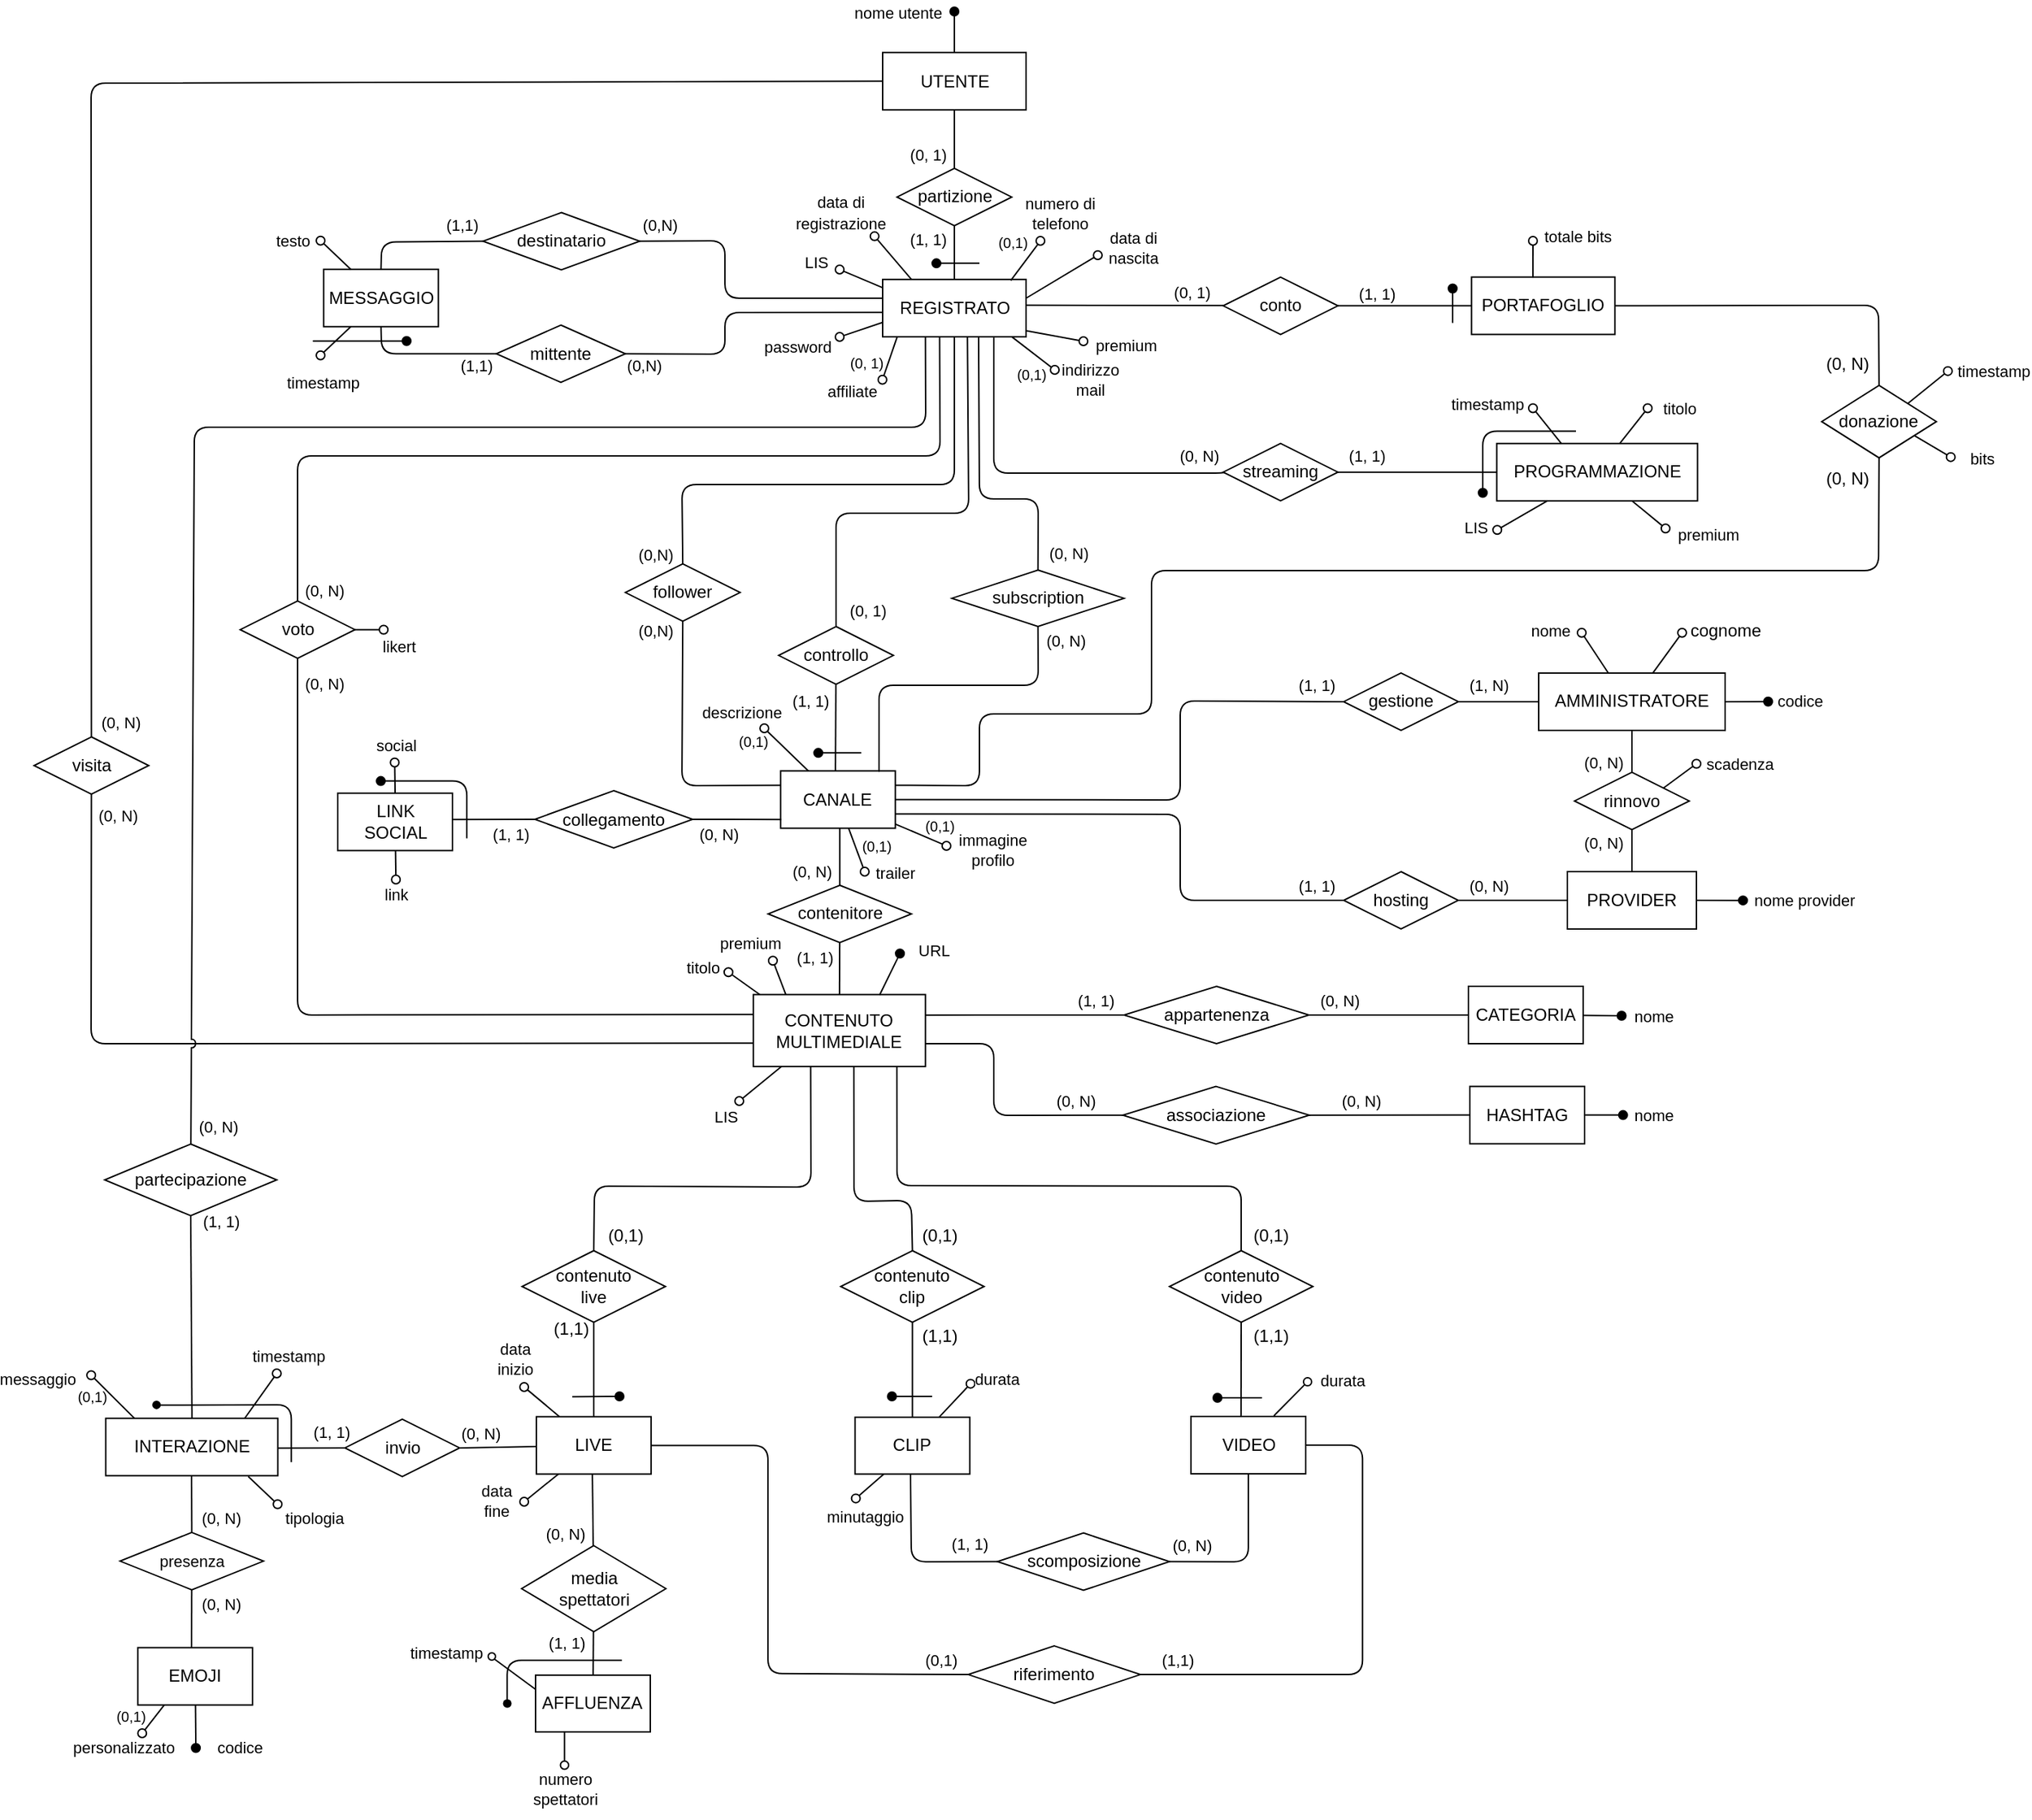<mxfile scale="1" border="20">
    <diagram id="4_nfnfdhDg5d41BVBWpk" name="Page-1">
        <mxGraphModel dx="4153" dy="2093" grid="1" gridSize="10" guides="1" tooltips="1" connect="1" arrows="1" fold="1" page="1" pageScale="1" pageWidth="1169" pageHeight="827" background="#ffffff" math="0" shadow="0">
            <root>
                <mxCell id="0"/>
                <mxCell id="1" parent="0"/>
                <mxCell id="1450" style="edgeStyle=none;shape=connector;rounded=1;jumpStyle=arc;html=1;labelBackgroundColor=default;strokeColor=default;fontFamily=Helvetica;fontSize=11;fontColor=default;endArrow=none;endFill=0;exitX=1.001;exitY=0.449;exitDx=0;exitDy=0;exitPerimeter=0;" parent="1" source="1897" target="1443" edge="1">
                    <mxGeometry relative="1" as="geometry">
                        <Array as="points"/>
                        <mxPoint x="-2637.47" y="-1350" as="sourcePoint"/>
                    </mxGeometry>
                </mxCell>
                <mxCell id="1419" style="edgeStyle=none;shape=connector;rounded=1;jumpStyle=arc;html=1;labelBackgroundColor=default;strokeColor=default;fontFamily=Helvetica;fontSize=11;fontColor=default;endArrow=none;endFill=0;entryX=0.5;entryY=0;entryDx=0;entryDy=0;exitX=0.5;exitY=1;exitDx=0;exitDy=0;" parent="1" source="1897" target="1420" edge="1">
                    <mxGeometry relative="1" as="geometry">
                        <mxPoint x="-2977.47" y="-1240" as="targetPoint"/>
                        <Array as="points">
                            <mxPoint x="-2797.47" y="-1290"/>
                            <mxPoint x="-2987.47" y="-1290"/>
                            <mxPoint x="-2987.47" y="-1270"/>
                        </Array>
                        <mxPoint x="-2807.47" y="-1380" as="sourcePoint"/>
                    </mxGeometry>
                </mxCell>
                <mxCell id="1435" style="edgeStyle=none;shape=connector;rounded=1;jumpStyle=arc;html=1;entryX=0.5;entryY=0;entryDx=0;entryDy=0;labelBackgroundColor=default;strokeColor=default;fontFamily=Helvetica;fontSize=11;fontColor=default;endArrow=none;endFill=0;exitX=0.669;exitY=1.008;exitDx=0;exitDy=0;exitPerimeter=0;" parent="1" source="1897" target="1433" edge="1">
                    <mxGeometry relative="1" as="geometry">
                        <Array as="points">
                            <mxPoint x="-2780" y="-1280"/>
                            <mxPoint x="-2739" y="-1280"/>
                        </Array>
                        <mxPoint x="-2770" y="-1310" as="sourcePoint"/>
                    </mxGeometry>
                </mxCell>
                <mxCell id="1672" style="edgeStyle=none;html=1;endArrow=none;endFill=0;jumpStyle=arc;exitX=-0.005;exitY=0.575;exitDx=0;exitDy=0;entryX=1;entryY=0.5;entryDx=0;entryDy=0;exitPerimeter=0;" parent="1" source="1897" target="1669" edge="1">
                    <mxGeometry relative="1" as="geometry">
                        <Array as="points">
                            <mxPoint x="-2957.47" y="-1410"/>
                            <mxPoint x="-2957.47" y="-1381"/>
                        </Array>
                        <mxPoint x="-2937.64" y="-1433.09" as="sourcePoint"/>
                        <mxPoint x="-3039.64" y="-1436.09" as="targetPoint"/>
                    </mxGeometry>
                </mxCell>
                <mxCell id="1407" value="" style="edgeStyle=none;shape=connector;rounded=1;fillStyle=auto;html=1;labelBackgroundColor=default;strokeColor=default;strokeWidth=1;fontFamily=Helvetica;fontSize=11;fontColor=default;endArrow=none;startSize=6;endSize=6;fillColor=#000000;entryX=0.5;entryY=0;entryDx=0;entryDy=0;exitX=0.591;exitY=0.999;exitDx=0;exitDy=0;exitPerimeter=0;" parent="1" source="1897" target="1411" edge="1">
                    <mxGeometry relative="1" as="geometry">
                        <mxPoint x="-2878.12" y="-1210.28" as="sourcePoint"/>
                        <Array as="points">
                            <mxPoint x="-2787.47" y="-1270"/>
                            <mxPoint x="-2880" y="-1270"/>
                        </Array>
                    </mxGeometry>
                </mxCell>
                <mxCell id="1408" value="(0, 1)" style="edgeLabel;html=1;align=center;verticalAlign=middle;resizable=0;points=[];fontSize=11;fontFamily=Helvetica;fontColor=default;" parent="1407" vertex="1" connectable="0">
                    <mxGeometry x="-0.268" y="1" relative="1" as="geometry">
                        <mxPoint x="-72" y="83" as="offset"/>
                    </mxGeometry>
                </mxCell>
                <mxCell id="1409" value="" style="edgeStyle=none;shape=connector;rounded=1;fillStyle=auto;html=1;labelBackgroundColor=default;strokeColor=default;strokeWidth=1;fontFamily=Helvetica;fontSize=11;fontColor=default;endArrow=none;startSize=6;endSize=6;fillColor=#000000;entryX=0.478;entryY=0.011;entryDx=0;entryDy=0;entryPerimeter=0;" parent="1" source="1411" target="1413" edge="1">
                    <mxGeometry relative="1" as="geometry">
                        <mxPoint x="-2860" y="-1120" as="targetPoint"/>
                    </mxGeometry>
                </mxCell>
                <mxCell id="1410" value="(1, 1)" style="edgeLabel;html=1;align=center;verticalAlign=middle;resizable=0;points=[];fontSize=11;fontFamily=Helvetica;fontColor=default;" parent="1409" vertex="1" connectable="0">
                    <mxGeometry x="-0.327" y="1" relative="1" as="geometry">
                        <mxPoint x="-19" y="-9" as="offset"/>
                    </mxGeometry>
                </mxCell>
                <mxCell id="1411" value="controllo" style="rhombus;whiteSpace=wrap;html=1;" parent="1" vertex="1">
                    <mxGeometry x="-2920" y="-1191" width="80" height="40.28" as="geometry"/>
                </mxCell>
                <mxCell id="1421" style="edgeStyle=none;shape=connector;rounded=1;jumpStyle=arc;html=1;exitX=0;exitY=0.25;exitDx=0;exitDy=0;entryX=0.5;entryY=1;entryDx=0;entryDy=0;labelBackgroundColor=default;strokeColor=default;fontFamily=Helvetica;fontSize=11;fontColor=default;endArrow=none;endFill=0;" parent="1" source="1413" target="1420" edge="1">
                    <mxGeometry relative="1" as="geometry">
                        <Array as="points">
                            <mxPoint x="-2987.47" y="-1080"/>
                        </Array>
                    </mxGeometry>
                </mxCell>
                <mxCell id="1413" value="CANALE" style="rounded=0;whiteSpace=wrap;html=1;" parent="1" vertex="1">
                    <mxGeometry x="-2918.66" y="-1090.28" width="80" height="40" as="geometry"/>
                </mxCell>
                <mxCell id="1415" value="" style="endArrow=oval;html=1;fillStyle=auto;strokeWidth=1;startSize=6;endSize=6;fillColor=#000000;startArrow=none;startFill=0;endFill=0;" parent="1" source="1413" edge="1">
                    <mxGeometry width="50" height="50" relative="1" as="geometry">
                        <mxPoint x="-2828.66" y="-1080.28" as="sourcePoint"/>
                        <mxPoint x="-2860" y="-1020" as="targetPoint"/>
                    </mxGeometry>
                </mxCell>
                <mxCell id="1416" value="trailer" style="edgeLabel;html=1;align=center;verticalAlign=middle;resizable=0;points=[];" parent="1415" vertex="1" connectable="0">
                    <mxGeometry x="0.479" y="1" relative="1" as="geometry">
                        <mxPoint x="23" y="9" as="offset"/>
                    </mxGeometry>
                </mxCell>
                <mxCell id="1417" value="" style="endArrow=oval;html=1;fillStyle=auto;strokeWidth=1;startSize=6;endSize=6;fillColor=#000000;startArrow=none;startFill=0;endFill=0;" parent="1" source="1413" edge="1">
                    <mxGeometry width="50" height="50" relative="1" as="geometry">
                        <mxPoint x="-2589.794" y="-890" as="sourcePoint"/>
                        <mxPoint x="-2930" y="-1120" as="targetPoint"/>
                    </mxGeometry>
                </mxCell>
                <mxCell id="1418" value="descrizione" style="edgeLabel;html=1;align=center;verticalAlign=middle;resizable=0;points=[];" parent="1417" vertex="1" connectable="0">
                    <mxGeometry x="0.479" y="1" relative="1" as="geometry">
                        <mxPoint x="-24" y="-20" as="offset"/>
                    </mxGeometry>
                </mxCell>
                <mxCell id="1420" value="follower" style="rhombus;whiteSpace=wrap;html=1;" parent="1" vertex="1">
                    <mxGeometry x="-3026.88" y="-1234.72" width="80" height="40" as="geometry"/>
                </mxCell>
                <mxCell id="1424" value="(0,N)" style="edgeLabel;html=1;align=center;verticalAlign=middle;resizable=0;points=[];fontSize=11;fontFamily=Helvetica;fontColor=default;" parent="1" vertex="1" connectable="0">
                    <mxGeometry x="-3012.274" y="-1244.438" as="geometry">
                        <mxPoint x="6" y="3" as="offset"/>
                    </mxGeometry>
                </mxCell>
                <mxCell id="1425" value="(0,N)" style="edgeLabel;html=1;align=center;verticalAlign=middle;resizable=0;points=[];fontSize=11;fontFamily=Helvetica;fontColor=default;" parent="1" vertex="1" connectable="0">
                    <mxGeometry x="-3012.274" y="-1190.998" as="geometry">
                        <mxPoint x="6" y="3" as="offset"/>
                    </mxGeometry>
                </mxCell>
                <mxCell id="1427" value="(0, N)" style="edgeLabel;html=1;align=center;verticalAlign=middle;resizable=0;points=[];fontSize=11;fontFamily=Helvetica;fontColor=default;" parent="1" vertex="1" connectable="0">
                    <mxGeometry x="-2724.28" y="-1191" as="geometry">
                        <mxPoint x="4" y="10" as="offset"/>
                    </mxGeometry>
                </mxCell>
                <mxCell id="1428" value="(0, N)" style="edgeLabel;html=1;align=center;verticalAlign=middle;resizable=0;points=[];" parent="1" vertex="1" connectable="0">
                    <mxGeometry x="-2679.18" y="-1089.26" as="geometry">
                        <mxPoint x="-39" y="-153" as="offset"/>
                    </mxGeometry>
                </mxCell>
                <mxCell id="1434" style="edgeStyle=none;shape=connector;rounded=1;jumpStyle=none;html=1;exitX=0.5;exitY=1;exitDx=0;exitDy=0;entryX=0.858;entryY=0.012;entryDx=0;entryDy=0;labelBackgroundColor=default;strokeColor=default;fontFamily=Helvetica;fontSize=11;fontColor=default;endArrow=none;endFill=0;entryPerimeter=0;" parent="1" source="1433" target="1413" edge="1">
                    <mxGeometry relative="1" as="geometry">
                        <Array as="points">
                            <mxPoint x="-2739" y="-1150"/>
                            <mxPoint x="-2850" y="-1150"/>
                        </Array>
                    </mxGeometry>
                </mxCell>
                <mxCell id="1433" value="subscription" style="rhombus;whiteSpace=wrap;html=1;" parent="1" vertex="1">
                    <mxGeometry x="-2799.18" y="-1230.36" width="120" height="39.36" as="geometry"/>
                </mxCell>
                <mxCell id="1438" style="edgeStyle=none;jumpStyle=arc;html=1;endArrow=none;endFill=0;startArrow=none;" parent="1" source="1443" target="1441" edge="1">
                    <mxGeometry relative="1" as="geometry">
                        <mxPoint x="-2707.941" y="-1434.73" as="targetPoint"/>
                        <mxPoint x="-2501.65" y="-1362.96" as="sourcePoint"/>
                    </mxGeometry>
                </mxCell>
                <mxCell id="1439" value="(1, 1)" style="edgeLabel;html=1;align=center;verticalAlign=middle;resizable=0;points=[];" parent="1438" vertex="1" connectable="0">
                    <mxGeometry x="-0.396" y="2" relative="1" as="geometry">
                        <mxPoint x="-1" y="-7" as="offset"/>
                    </mxGeometry>
                </mxCell>
                <mxCell id="1441" value="PORTAFOGLIO" style="whiteSpace=wrap;html=1;" parent="1" vertex="1">
                    <mxGeometry x="-2436.83" y="-1434.73" width="100" height="40" as="geometry"/>
                </mxCell>
                <mxCell id="1442" value="(0, 1)" style="edgeLabel;html=1;align=center;verticalAlign=middle;resizable=0;points=[];" parent="1" vertex="1" connectable="0">
                    <mxGeometry x="-2632.462" y="-1424" as="geometry"/>
                </mxCell>
                <mxCell id="1443" value="conto" style="rhombus;whiteSpace=wrap;html=1;" parent="1" vertex="1">
                    <mxGeometry x="-2610" y="-1434.73" width="80" height="40" as="geometry"/>
                </mxCell>
                <mxCell id="1444" value="" style="endArrow=oval;html=1;fillStyle=auto;strokeWidth=1;startSize=6;endSize=6;fillColor=#000000;startArrow=none;startFill=0;endFill=0;exitX=0.428;exitY=0.008;exitDx=0;exitDy=0;exitPerimeter=0;" parent="1" source="1441" edge="1">
                    <mxGeometry width="50" height="50" relative="1" as="geometry">
                        <mxPoint x="-2472.46" y="-1461.68" as="sourcePoint"/>
                        <mxPoint x="-2394" y="-1460" as="targetPoint"/>
                    </mxGeometry>
                </mxCell>
                <mxCell id="1445" value="totale bits" style="edgeLabel;html=1;align=center;verticalAlign=middle;resizable=0;points=[];" parent="1444" vertex="1" connectable="0">
                    <mxGeometry x="0.479" y="1" relative="1" as="geometry">
                        <mxPoint x="32" y="-10" as="offset"/>
                    </mxGeometry>
                </mxCell>
                <mxCell id="1469" value="(0, N)" style="edgeStyle=none;jumpStyle=arc;html=1;endArrow=none;endFill=0;entryX=0.055;entryY=0.485;entryDx=0;entryDy=0;exitX=0.775;exitY=1.014;exitDx=0;exitDy=0;exitPerimeter=0;entryPerimeter=0;" parent="1" source="1897" target="1471" edge="1">
                    <mxGeometry x="0.838" y="12" relative="1" as="geometry">
                        <mxPoint x="-2448.47" y="-1230.28" as="targetPoint"/>
                        <Array as="points">
                            <mxPoint x="-2770" y="-1298"/>
                            <mxPoint x="-2630" y="-1298"/>
                            <mxPoint x="-2610" y="-1298"/>
                        </Array>
                        <mxPoint as="offset"/>
                        <mxPoint x="-2777.47" y="-1390" as="sourcePoint"/>
                    </mxGeometry>
                </mxCell>
                <mxCell id="1470" value="(1, 1)" style="edgeStyle=none;jumpStyle=arc;html=1;exitX=1;exitY=0.5;exitDx=0;exitDy=0;entryX=0;entryY=0.5;entryDx=0;entryDy=0;startArrow=none;startFill=0;endArrow=none;endFill=0;" parent="1" source="1471" target="1472" edge="1">
                    <mxGeometry x="-0.639" y="11" relative="1" as="geometry">
                        <mxPoint as="offset"/>
                    </mxGeometry>
                </mxCell>
                <mxCell id="1471" value="streaming" style="rhombus;whiteSpace=wrap;html=1;" parent="1" vertex="1">
                    <mxGeometry x="-2610" y="-1318.64" width="80" height="40" as="geometry"/>
                </mxCell>
                <mxCell id="1472" value="PROGRAMMAZIONE" style="whiteSpace=wrap;html=1;" parent="1" vertex="1">
                    <mxGeometry x="-2419.24" y="-1318.64" width="140" height="40" as="geometry"/>
                </mxCell>
                <mxCell id="1473" style="edgeStyle=none;shape=connector;rounded=1;fillStyle=auto;html=1;labelBackgroundColor=default;strokeColor=default;strokeWidth=1;fontFamily=Helvetica;fontSize=11;fontColor=default;endArrow=none;endFill=0;startSize=6;endSize=6;fillColor=#000000;startArrow=oval;startFill=0;" parent="1" target="1472" edge="1">
                    <mxGeometry relative="1" as="geometry">
                        <mxPoint x="-2389.366" y="-1299.37" as="targetPoint"/>
                        <mxPoint x="-2314" y="-1343.24" as="sourcePoint"/>
                    </mxGeometry>
                </mxCell>
                <mxCell id="1475" style="edgeStyle=none;shape=connector;rounded=1;fillStyle=auto;html=1;labelBackgroundColor=default;strokeColor=default;strokeWidth=1;fontFamily=Helvetica;fontSize=11;fontColor=default;endArrow=none;endFill=0;startSize=6;endSize=6;fillColor=#000000;startArrow=oval;startFill=0;entryX=0.322;entryY=0.001;entryDx=0;entryDy=0;entryPerimeter=0;" parent="1" target="1472" edge="1">
                    <mxGeometry relative="1" as="geometry">
                        <mxPoint x="-2373.825" y="-1308.64" as="targetPoint"/>
                        <mxPoint x="-2394" y="-1343.24" as="sourcePoint"/>
                    </mxGeometry>
                </mxCell>
                <mxCell id="1476" value="titolo" style="edgeLabel;html=1;align=center;verticalAlign=middle;resizable=0;points=[];fontSize=11;fontFamily=Helvetica;fontColor=default;" parent="1475" vertex="1" connectable="0">
                    <mxGeometry x="-0.257" y="1" relative="1" as="geometry">
                        <mxPoint x="93" y="-9" as="offset"/>
                    </mxGeometry>
                </mxCell>
                <mxCell id="1477" style="edgeStyle=none;shape=connector;rounded=1;fillStyle=auto;html=1;labelBackgroundColor=default;strokeColor=default;strokeWidth=1;fontFamily=Helvetica;fontSize=11;fontColor=default;endArrow=none;endFill=0;startSize=6;endSize=6;fillColor=#000000;startArrow=oval;startFill=1;" parent="1" edge="1">
                    <mxGeometry relative="1" as="geometry">
                        <mxPoint x="-2364" y="-1327.24" as="targetPoint"/>
                        <mxPoint x="-2429" y="-1284.24" as="sourcePoint"/>
                        <Array as="points">
                            <mxPoint x="-2429" y="-1327.24"/>
                        </Array>
                    </mxGeometry>
                </mxCell>
                <mxCell id="1478" style="edgeStyle=none;shape=connector;rounded=1;fillStyle=auto;html=1;labelBackgroundColor=default;strokeColor=default;strokeWidth=1;fontFamily=Helvetica;fontSize=11;fontColor=default;endArrow=none;endFill=0;startSize=6;endSize=6;fillColor=#000000;startArrow=oval;startFill=0;" parent="1" target="1472" edge="1">
                    <mxGeometry relative="1" as="geometry">
                        <mxPoint x="-2306.997" y="-1308.64" as="targetPoint"/>
                        <mxPoint x="-2301.54" y="-1259.41" as="sourcePoint"/>
                    </mxGeometry>
                </mxCell>
                <mxCell id="1479" value="premium" style="edgeLabel;html=1;align=center;verticalAlign=middle;resizable=0;points=[];fontSize=11;fontFamily=Helvetica;fontColor=default;" parent="1478" vertex="1" connectable="0">
                    <mxGeometry x="-0.257" y="1" relative="1" as="geometry">
                        <mxPoint x="38" y="10" as="offset"/>
                    </mxGeometry>
                </mxCell>
                <mxCell id="1495" value="" style="edgeStyle=none;shape=connector;rounded=1;fillStyle=auto;html=1;labelBackgroundColor=default;strokeColor=default;strokeWidth=1;fontFamily=Helvetica;fontSize=11;fontColor=default;endArrow=none;startSize=6;endSize=6;fillColor=#000000;entryX=0.5;entryY=0;entryDx=0;entryDy=0;exitX=0.5;exitY=1;exitDx=0;exitDy=0;" parent="1" target="1497" edge="1">
                    <mxGeometry relative="1" as="geometry">
                        <mxPoint x="-2877.37" y="-1050.28" as="sourcePoint"/>
                        <mxPoint x="-2876.02" y="-990.28" as="targetPoint"/>
                    </mxGeometry>
                </mxCell>
                <mxCell id="1496" value="(0, N)" style="edgeLabel;html=1;align=center;verticalAlign=middle;resizable=0;points=[];fontSize=11;fontFamily=Helvetica;fontColor=default;" parent="1495" vertex="1" connectable="0">
                    <mxGeometry x="-0.303" relative="1" as="geometry">
                        <mxPoint x="-20" y="16" as="offset"/>
                    </mxGeometry>
                </mxCell>
                <mxCell id="1530" value="(1, 1)" style="edgeStyle=none;html=1;endArrow=none;endFill=0;" parent="1" source="1497" edge="1">
                    <mxGeometry x="-0.471" y="-18" relative="1" as="geometry">
                        <mxPoint as="offset"/>
                        <mxPoint x="-2877.588" y="-930.43" as="targetPoint"/>
                    </mxGeometry>
                </mxCell>
                <mxCell id="1497" value="contenitore" style="rhombus;whiteSpace=wrap;html=1;" parent="1" vertex="1">
                    <mxGeometry x="-2927.37" y="-1010.52" width="100" height="40" as="geometry"/>
                </mxCell>
                <mxCell id="1501" value="(0, N)" style="edgeLabel;html=1;align=center;verticalAlign=middle;resizable=0;points=[];fontSize=11;fontFamily=Helvetica;fontColor=default;" parent="1" vertex="1" connectable="0">
                    <mxGeometry x="-2961.999" y="-1046.324" as="geometry"/>
                </mxCell>
                <mxCell id="1502" value="" style="edgeStyle=none;shape=connector;rounded=1;fillStyle=auto;html=1;labelBackgroundColor=default;strokeColor=default;strokeWidth=1;fontFamily=Helvetica;fontSize=11;fontColor=default;endArrow=none;endFill=0;startSize=6;endSize=6;fillColor=#000000;exitX=0;exitY=0.5;exitDx=0;exitDy=0;" parent="1" source="1504" edge="1">
                    <mxGeometry relative="1" as="geometry">
                        <mxPoint x="-3147.16" y="-1056.4" as="targetPoint"/>
                    </mxGeometry>
                </mxCell>
                <mxCell id="1503" value="(1, 1)" style="edgeLabel;html=1;align=center;verticalAlign=middle;resizable=0;points=[];fontSize=11;fontFamily=Helvetica;fontColor=default;" parent="1502" vertex="1" connectable="0">
                    <mxGeometry x="0.426" y="1" relative="1" as="geometry">
                        <mxPoint x="24" y="9" as="offset"/>
                    </mxGeometry>
                </mxCell>
                <mxCell id="1517" value="" style="edgeStyle=none;html=1;endArrow=none;endFill=0;exitX=1;exitY=0.5;exitDx=0;exitDy=0;entryX=0.006;entryY=0.848;entryDx=0;entryDy=0;entryPerimeter=0;" parent="1" source="1504" target="1413" edge="1">
                    <mxGeometry relative="1" as="geometry"/>
                </mxCell>
                <mxCell id="1504" value="&lt;font style=&quot;font-size: 12px;&quot;&gt;collegamento&lt;/font&gt;" style="rhombus;whiteSpace=wrap;html=1;" parent="1" vertex="1">
                    <mxGeometry x="-3090" y="-1076.5" width="110" height="40" as="geometry"/>
                </mxCell>
                <mxCell id="1505" value="LINK&lt;br&gt;SOCIAL" style="rounded=0;whiteSpace=wrap;html=1;" parent="1" vertex="1">
                    <mxGeometry x="-3227.47" y="-1074.72" width="80" height="40" as="geometry"/>
                </mxCell>
                <mxCell id="1506" value="" style="endArrow=oval;html=1;fillStyle=auto;strokeWidth=1;startSize=6;endSize=6;fillColor=#000000;startArrow=none;startFill=0;endFill=0;" parent="1" source="1505" edge="1">
                    <mxGeometry width="50" height="50" relative="1" as="geometry">
                        <mxPoint x="-3167.47" y="-1054.72" as="sourcePoint"/>
                        <mxPoint x="-3186.91" y="-1014.48" as="targetPoint"/>
                    </mxGeometry>
                </mxCell>
                <mxCell id="1507" value="link" style="edgeLabel;html=1;align=center;verticalAlign=middle;resizable=0;points=[];" parent="1506" vertex="1" connectable="0">
                    <mxGeometry x="0.479" y="1" relative="1" as="geometry">
                        <mxPoint x="-1" y="15" as="offset"/>
                    </mxGeometry>
                </mxCell>
                <mxCell id="1516" value="" style="endArrow=oval;html=1;fillStyle=auto;strokeWidth=1;startSize=6;endSize=6;fillColor=#000000;startArrow=none;startFill=0;endFill=1;jumpStyle=none;" parent="1" edge="1">
                    <mxGeometry width="50" height="50" relative="1" as="geometry">
                        <mxPoint x="-3137.46" y="-1043.21" as="sourcePoint"/>
                        <mxPoint x="-3197.46" y="-1083.21" as="targetPoint"/>
                        <Array as="points">
                            <mxPoint x="-3137.46" y="-1083.21"/>
                        </Array>
                    </mxGeometry>
                </mxCell>
                <mxCell id="1518" value="" style="endArrow=oval;html=1;fillStyle=auto;strokeWidth=1;startSize=6;endSize=6;fillColor=#000000;startArrow=none;startFill=0;endFill=0;exitX=0.5;exitY=0;exitDx=0;exitDy=0;" parent="1" source="1505" edge="1">
                    <mxGeometry width="50" height="50" relative="1" as="geometry">
                        <mxPoint x="-3177.605" y="-1097.55" as="sourcePoint"/>
                        <mxPoint x="-3187.77" y="-1096.09" as="targetPoint"/>
                    </mxGeometry>
                </mxCell>
                <mxCell id="1519" value="social" style="edgeLabel;html=1;align=center;verticalAlign=middle;resizable=0;points=[];" parent="1518" vertex="1" connectable="0">
                    <mxGeometry x="0.479" y="1" relative="1" as="geometry">
                        <mxPoint x="1" y="-18" as="offset"/>
                    </mxGeometry>
                </mxCell>
                <mxCell id="1521" value="" style="endArrow=oval;html=1;fillStyle=auto;strokeWidth=1;startSize=6;endSize=6;fillColor=#000000;startArrow=none;startFill=0;endFill=0;" parent="1" source="1413" edge="1">
                    <mxGeometry width="50" height="50" relative="1" as="geometry">
                        <mxPoint x="-2568.015" y="-930" as="sourcePoint"/>
                        <mxPoint x="-2803" y="-1038" as="targetPoint"/>
                    </mxGeometry>
                </mxCell>
                <mxCell id="1522" value="immagine&lt;br&gt;profilo" style="edgeLabel;html=1;align=center;verticalAlign=middle;resizable=0;points=[];" parent="1521" vertex="1" connectable="0">
                    <mxGeometry x="0.479" y="1" relative="1" as="geometry">
                        <mxPoint x="41" y="8" as="offset"/>
                    </mxGeometry>
                </mxCell>
                <mxCell id="1545" style="edgeStyle=none;html=1;exitX=0.995;exitY=0.286;exitDx=0;exitDy=0;endArrow=none;endFill=0;entryX=0;entryY=0.5;entryDx=0;entryDy=0;exitPerimeter=0;" parent="1" source="1948" target="1534" edge="1">
                    <mxGeometry relative="1" as="geometry">
                        <mxPoint x="-2737.47" y="-950" as="targetPoint"/>
                        <Array as="points">
                            <mxPoint x="-2770" y="-920"/>
                        </Array>
                        <mxPoint x="-2817.66" y="-920.43" as="sourcePoint"/>
                    </mxGeometry>
                </mxCell>
                <mxCell id="1531" value="" style="edgeStyle=none;shape=connector;rounded=1;fillStyle=auto;html=1;labelBackgroundColor=default;strokeColor=default;strokeWidth=1;fontFamily=Helvetica;fontSize=11;fontColor=default;endArrow=none;endFill=0;startSize=6;endSize=6;fillColor=#000000;exitX=1;exitY=0.5;exitDx=0;exitDy=0;entryX=0;entryY=0.5;entryDx=0;entryDy=0;" parent="1" source="1534" target="1535" edge="1">
                    <mxGeometry relative="1" as="geometry"/>
                </mxCell>
                <mxCell id="1532" value="(0, N)" style="edgeLabel;html=1;align=center;verticalAlign=middle;resizable=0;points=[];fontSize=11;fontFamily=Helvetica;fontColor=default;" parent="1531" vertex="1" connectable="0">
                    <mxGeometry x="0.426" y="1" relative="1" as="geometry">
                        <mxPoint x="-59" y="-9" as="offset"/>
                    </mxGeometry>
                </mxCell>
                <mxCell id="1533" value="(1, 1)" style="edgeLabel;html=1;align=center;verticalAlign=middle;resizable=0;points=[];" parent="1" vertex="1" connectable="0">
                    <mxGeometry x="-2699.176" y="-930.481" as="geometry"/>
                </mxCell>
                <mxCell id="1534" value="appartenenza" style="rhombus;whiteSpace=wrap;html=1;" parent="1" vertex="1">
                    <mxGeometry x="-2679.18" y="-940" width="129" height="40" as="geometry"/>
                </mxCell>
                <mxCell id="1535" value="CATEGORIA" style="rounded=0;whiteSpace=wrap;html=1;" parent="1" vertex="1">
                    <mxGeometry x="-2439.01" y="-940" width="80" height="40" as="geometry"/>
                </mxCell>
                <mxCell id="1536" value="" style="endArrow=oval;html=1;fillStyle=auto;strokeWidth=1;startSize=6;endSize=6;fillColor=#000000;startArrow=none;startFill=0;endFill=1;" parent="1" source="1535" edge="1">
                    <mxGeometry width="50" height="50" relative="1" as="geometry">
                        <mxPoint x="-2686.51" y="-959.12" as="sourcePoint"/>
                        <mxPoint x="-2332.18" y="-919.48" as="targetPoint"/>
                    </mxGeometry>
                </mxCell>
                <mxCell id="1537" value="nome" style="edgeLabel;html=1;align=center;verticalAlign=middle;resizable=0;points=[];" parent="1536" vertex="1" connectable="0">
                    <mxGeometry x="0.479" y="1" relative="1" as="geometry">
                        <mxPoint x="29" y="1" as="offset"/>
                    </mxGeometry>
                </mxCell>
                <mxCell id="1591" style="edgeStyle=none;html=1;exitX=0.5;exitY=1;exitDx=0;exitDy=0;entryX=0;entryY=0.75;entryDx=0;entryDy=0;endArrow=none;endFill=0;" parent="1" source="1593" edge="1">
                    <mxGeometry relative="1" as="geometry">
                        <mxPoint x="-2937.66" y="-900.43" as="targetPoint"/>
                        <Array as="points">
                            <mxPoint x="-3399.47" y="-900"/>
                        </Array>
                    </mxGeometry>
                </mxCell>
                <mxCell id="1592" value="(0, N)" style="edgeLabel;html=1;align=center;verticalAlign=middle;resizable=0;points=[];fontSize=11;fontFamily=Helvetica;fontColor=default;" parent="1591" vertex="1" connectable="0">
                    <mxGeometry x="-0.187" y="4" relative="1" as="geometry">
                        <mxPoint x="-66" y="-155" as="offset"/>
                    </mxGeometry>
                </mxCell>
                <mxCell id="1595" style="edgeStyle=none;html=1;exitX=0.5;exitY=0;exitDx=0;exitDy=0;endArrow=none;endFill=0;entryX=0;entryY=0.5;entryDx=0;entryDy=0;jumpStyle=arc;" parent="1" source="1593" target="1891" edge="1">
                    <mxGeometry relative="1" as="geometry">
                        <Array as="points">
                            <mxPoint x="-3399.47" y="-1570"/>
                        </Array>
                        <mxPoint x="-2918.08" y="-1460" as="targetPoint"/>
                    </mxGeometry>
                </mxCell>
                <mxCell id="1593" value="visita" style="rhombus;whiteSpace=wrap;html=1;" parent="1" vertex="1">
                    <mxGeometry x="-3439.26" y="-1114" width="80" height="40" as="geometry"/>
                </mxCell>
                <mxCell id="1594" value="(0, N)" style="edgeLabel;html=1;align=center;verticalAlign=middle;resizable=0;points=[];fontSize=11;fontFamily=Helvetica;fontColor=default;" parent="1" vertex="1" connectable="0">
                    <mxGeometry x="-3379.259" y="-1123.993" as="geometry"/>
                </mxCell>
                <mxCell id="1630" style="edgeStyle=none;html=1;endArrow=none;endFill=0;jumpStyle=arc;entryX=0.298;entryY=0.986;entryDx=0;entryDy=0;entryPerimeter=0;" parent="1" source="1629" target="1897" edge="1">
                    <mxGeometry relative="1" as="geometry">
                        <mxPoint x="-3267.47" y="-1080" as="sourcePoint"/>
                        <Array as="points">
                            <mxPoint x="-3327.47" y="-1330"/>
                            <mxPoint x="-2817.47" y="-1330"/>
                        </Array>
                        <mxPoint x="-2817.47" y="-1390" as="targetPoint"/>
                    </mxGeometry>
                </mxCell>
                <mxCell id="1631" style="edgeStyle=none;html=1;exitX=0.5;exitY=1;exitDx=0;exitDy=0;endArrow=none;endFill=0;" parent="1" source="1629" edge="1">
                    <mxGeometry relative="1" as="geometry">
                        <mxPoint x="-3329.123" y="-638.06" as="targetPoint"/>
                        <Array as="points"/>
                    </mxGeometry>
                </mxCell>
                <mxCell id="1629" value="partecipazione" style="rhombus;whiteSpace=wrap;html=1;" parent="1" vertex="1">
                    <mxGeometry x="-3390" y="-830" width="120" height="50" as="geometry"/>
                </mxCell>
                <mxCell id="1632" value="(0, N)" style="edgeLabel;html=1;align=center;verticalAlign=middle;resizable=0;points=[];fontSize=11;fontFamily=Helvetica;fontColor=default;" parent="1" vertex="1" connectable="0">
                    <mxGeometry x="-3177.469" y="-830.003" as="geometry">
                        <mxPoint x="-134" y="-12" as="offset"/>
                    </mxGeometry>
                </mxCell>
                <mxCell id="1633" value="(1, 1)" style="edgeLabel;html=1;align=center;verticalAlign=middle;resizable=0;points=[];fontSize=11;fontFamily=Helvetica;fontColor=default;" parent="1" vertex="1" connectable="0">
                    <mxGeometry x="-3177.47" y="-765.629" as="geometry">
                        <mxPoint x="-132" y="-11" as="offset"/>
                    </mxGeometry>
                </mxCell>
                <mxCell id="1647" value="(0, N)" style="edgeLabel;html=1;align=center;verticalAlign=middle;resizable=0;points=[];" parent="1" connectable="0" vertex="1">
                    <mxGeometry x="-3127.771" y="-628.059" as="geometry"/>
                </mxCell>
                <mxCell id="1648" value="&lt;span style=&quot;color: rgb(0, 0, 0); font-family: Helvetica; font-size: 11px; font-style: normal; font-variant-ligatures: normal; font-variant-caps: normal; font-weight: 400; letter-spacing: normal; orphans: 2; text-align: center; text-indent: 0px; text-transform: none; widows: 2; word-spacing: 0px; -webkit-text-stroke-width: 0px; background-color: rgb(255, 255, 255); text-decoration-thickness: initial; text-decoration-style: initial; text-decoration-color: initial; float: none; display: inline !important;&quot;&gt;(1, 1)&lt;/span&gt;" style="edgeLabel;html=1;align=center;verticalAlign=middle;resizable=0;points=[];fontSize=11;fontFamily=Helvetica;fontColor=default;" parent="1" connectable="0" vertex="1">
                    <mxGeometry x="-3227.471" y="-628.056" as="geometry">
                        <mxPoint x="-5" y="-1" as="offset"/>
                    </mxGeometry>
                </mxCell>
                <mxCell id="1650" style="edgeStyle=none;html=1;exitX=0;exitY=0.5;exitDx=0;exitDy=0;endArrow=none;endFill=0;" parent="1" source="1649" edge="1">
                    <mxGeometry relative="1" as="geometry">
                        <mxPoint x="-3269.26" y="-617.889" as="targetPoint"/>
                    </mxGeometry>
                </mxCell>
                <mxCell id="1649" value="invio" style="rhombus;whiteSpace=wrap;html=1;" parent="1" vertex="1">
                    <mxGeometry x="-3222.47" y="-638.06" width="80" height="40" as="geometry"/>
                </mxCell>
                <mxCell id="1666" value="" style="endArrow=oval;html=1;fillStyle=auto;strokeWidth=1;startSize=6;endSize=6;fillColor=#000000;startArrow=none;startFill=0;endFill=0;" parent="1" source="1472" edge="1">
                    <mxGeometry width="50" height="50" relative="1" as="geometry">
                        <mxPoint x="-2838.677" y="-1028.84" as="sourcePoint"/>
                        <mxPoint x="-2418.9" y="-1258.41" as="targetPoint"/>
                    </mxGeometry>
                </mxCell>
                <mxCell id="1667" value="LIS" style="edgeLabel;html=1;align=center;verticalAlign=middle;resizable=0;points=[];" parent="1666" vertex="1" connectable="0">
                    <mxGeometry x="0.479" y="1" relative="1" as="geometry">
                        <mxPoint x="-25" y="3" as="offset"/>
                    </mxGeometry>
                </mxCell>
                <mxCell id="1686" style="edgeStyle=none;html=1;exitX=0.5;exitY=0;exitDx=0;exitDy=0;entryX=0;entryY=0.5;entryDx=0;entryDy=0;endArrow=none;endFill=0;jumpStyle=arc;" parent="1" source="1668" target="1670" edge="1">
                    <mxGeometry relative="1" as="geometry">
                        <mxPoint x="-3128.77" y="-1460.14" as="targetPoint"/>
                        <Array as="points">
                            <mxPoint x="-3196.88" y="-1459.24"/>
                        </Array>
                    </mxGeometry>
                </mxCell>
                <mxCell id="1668" value="MESSAGGIO" style="whiteSpace=wrap;html=1;" parent="1" vertex="1">
                    <mxGeometry x="-3237.3" y="-1440.14" width="80" height="40" as="geometry"/>
                </mxCell>
                <mxCell id="1685" style="edgeStyle=none;html=1;exitX=0;exitY=0.5;exitDx=0;exitDy=0;entryX=0.5;entryY=1;entryDx=0;entryDy=0;endArrow=none;endFill=0;jumpStyle=arc;" parent="1" source="1669" target="1668" edge="1">
                    <mxGeometry relative="1" as="geometry">
                        <Array as="points">
                            <mxPoint x="-3196.88" y="-1381.24"/>
                        </Array>
                    </mxGeometry>
                </mxCell>
                <mxCell id="1669" value="&lt;font style=&quot;font-size: 12px;&quot;&gt;mittente&lt;/font&gt;" style="rhombus;whiteSpace=wrap;html=1;" parent="1" vertex="1">
                    <mxGeometry x="-3116.89" y="-1401.24" width="90.01" height="40" as="geometry"/>
                </mxCell>
                <mxCell id="1687" style="edgeStyle=none;html=1;exitX=1;exitY=0.5;exitDx=0;exitDy=0;endArrow=none;endFill=0;jumpStyle=arc;entryX=0.008;entryY=0.327;entryDx=0;entryDy=0;entryPerimeter=0;" parent="1" source="1670" target="1897" edge="1">
                    <mxGeometry relative="1" as="geometry">
                        <Array as="points">
                            <mxPoint x="-2977.47" y="-1460"/>
                            <mxPoint x="-2957.47" y="-1460"/>
                            <mxPoint x="-2957.47" y="-1420"/>
                        </Array>
                        <mxPoint x="-2937.64" y="-1483.09" as="targetPoint"/>
                    </mxGeometry>
                </mxCell>
                <mxCell id="1670" value="&lt;font style=&quot;font-size: 12px;&quot;&gt;destinatario&lt;/font&gt;" style="rhombus;whiteSpace=wrap;html=1;" parent="1" vertex="1">
                    <mxGeometry x="-3126.2" y="-1479.73" width="109.32" height="40" as="geometry"/>
                </mxCell>
                <mxCell id="1676" value="(1,1)" style="edgeLabel;html=1;align=center;verticalAlign=middle;resizable=0;points=[];fontSize=11;fontFamily=Helvetica;fontColor=default;" parent="1" vertex="1" connectable="0">
                    <mxGeometry x="-3147.474" y="-1474.318" as="geometry">
                        <mxPoint x="6" y="3" as="offset"/>
                    </mxGeometry>
                </mxCell>
                <mxCell id="1677" style="edgeStyle=none;shape=connector;rounded=1;fillStyle=auto;html=1;labelBackgroundColor=default;strokeColor=default;strokeWidth=1;fontFamily=Helvetica;fontSize=11;fontColor=default;endArrow=none;endFill=0;startSize=6;endSize=6;fillColor=#000000;startArrow=oval;startFill=0;" parent="1" target="1668" edge="1">
                    <mxGeometry relative="1" as="geometry">
                        <mxPoint x="-3019.948" y="-1520.2" as="targetPoint"/>
                        <mxPoint x="-3239.46" y="-1380.14" as="sourcePoint"/>
                    </mxGeometry>
                </mxCell>
                <mxCell id="1678" value="timestamp" style="edgeLabel;html=1;align=center;verticalAlign=middle;resizable=0;points=[];fontSize=11;fontFamily=Helvetica;fontColor=default;" parent="1677" vertex="1" connectable="0">
                    <mxGeometry x="-0.257" y="1" relative="1" as="geometry">
                        <mxPoint x="-6" y="27" as="offset"/>
                    </mxGeometry>
                </mxCell>
                <mxCell id="1680" value="" style="endArrow=oval;html=1;fillStyle=auto;strokeWidth=1;startSize=6;endSize=6;fillColor=#000000;startArrow=none;startFill=0;endFill=1;jumpStyle=none;" parent="1" edge="1">
                    <mxGeometry width="50" height="50" relative="1" as="geometry">
                        <mxPoint x="-3189.46" y="-1390.14" as="sourcePoint"/>
                        <mxPoint x="-3179.46" y="-1390.14" as="targetPoint"/>
                        <Array as="points">
                            <mxPoint x="-3249.46" y="-1390.14"/>
                            <mxPoint x="-3189.46" y="-1390.14"/>
                        </Array>
                    </mxGeometry>
                </mxCell>
                <mxCell id="1681" style="edgeStyle=none;shape=connector;rounded=1;fillStyle=auto;html=1;labelBackgroundColor=default;strokeColor=default;strokeWidth=1;fontFamily=Helvetica;fontSize=11;fontColor=default;endArrow=none;endFill=0;startSize=6;endSize=6;fillColor=#000000;startArrow=oval;startFill=0;" parent="1" target="1668" edge="1">
                    <mxGeometry relative="1" as="geometry">
                        <mxPoint x="-3014.218" y="-1536.774" as="targetPoint"/>
                        <mxPoint x="-3239.46" y="-1460.14" as="sourcePoint"/>
                    </mxGeometry>
                </mxCell>
                <mxCell id="1682" value="testo" style="edgeLabel;html=1;align=center;verticalAlign=middle;resizable=0;points=[];fontSize=11;fontFamily=Helvetica;fontColor=default;" parent="1681" vertex="1" connectable="0">
                    <mxGeometry x="-0.257" y="1" relative="1" as="geometry">
                        <mxPoint x="-28" y="-7" as="offset"/>
                    </mxGeometry>
                </mxCell>
                <mxCell id="1684" value="(0,N)" style="edgeLabel;html=1;align=center;verticalAlign=middle;resizable=0;points=[];fontSize=11;fontFamily=Helvetica;fontColor=default;" parent="1" vertex="1" connectable="0">
                    <mxGeometry x="-3009.534" y="-1474.318" as="geometry">
                        <mxPoint x="6" y="3" as="offset"/>
                    </mxGeometry>
                </mxCell>
                <mxCell id="1688" value="(0,N)" style="edgeLabel;html=1;align=center;verticalAlign=middle;resizable=0;points=[];fontSize=11;fontFamily=Helvetica;fontColor=default;" parent="1" vertex="1" connectable="0">
                    <mxGeometry x="-3020.474" y="-1375.998" as="geometry">
                        <mxPoint x="6" y="3" as="offset"/>
                    </mxGeometry>
                </mxCell>
                <mxCell id="1689" value="(1,1)" style="edgeLabel;html=1;align=center;verticalAlign=middle;resizable=0;points=[];fontSize=11;fontFamily=Helvetica;fontColor=default;" parent="1" vertex="1" connectable="0">
                    <mxGeometry x="-3137.474" y="-1375.998" as="geometry">
                        <mxPoint x="6" y="3" as="offset"/>
                    </mxGeometry>
                </mxCell>
                <mxCell id="1691" style="edgeStyle=none;html=1;exitX=0.5;exitY=0;exitDx=0;exitDy=0;endArrow=none;endFill=0;jumpStyle=arc;entryX=0.397;entryY=0.998;entryDx=0;entryDy=0;entryPerimeter=0;" parent="1" source="1690" target="1897" edge="1">
                    <mxGeometry relative="1" as="geometry">
                        <Array as="points">
                            <mxPoint x="-3255.47" y="-1310"/>
                            <mxPoint x="-3137.47" y="-1310"/>
                            <mxPoint x="-2947.47" y="-1310"/>
                            <mxPoint x="-2917.47" y="-1310"/>
                            <mxPoint x="-2807.47" y="-1310"/>
                        </Array>
                        <mxPoint x="-2937.47" y="-1290" as="targetPoint"/>
                    </mxGeometry>
                </mxCell>
                <mxCell id="1694" value="(0, N)" style="edgeLabel;html=1;align=center;verticalAlign=middle;resizable=0;points=[];" parent="1691" vertex="1" connectable="0">
                    <mxGeometry x="-0.839" y="-2" relative="1" as="geometry">
                        <mxPoint x="16" y="44" as="offset"/>
                    </mxGeometry>
                </mxCell>
                <mxCell id="1692" style="edgeStyle=none;jumpStyle=arc;html=1;exitX=0.5;exitY=1;exitDx=0;exitDy=0;entryX=0;entryY=0.25;entryDx=0;entryDy=0;endArrow=none;endFill=0;" parent="1" source="1690" edge="1">
                    <mxGeometry relative="1" as="geometry">
                        <Array as="points">
                            <mxPoint x="-3255.47" y="-920"/>
                        </Array>
                        <mxPoint x="-2937.66" y="-920.43" as="targetPoint"/>
                    </mxGeometry>
                </mxCell>
                <mxCell id="1693" value="(0, N)" style="edgeLabel;html=1;align=center;verticalAlign=middle;resizable=0;points=[];" parent="1692" vertex="1" connectable="0">
                    <mxGeometry x="-0.9" relative="1" as="geometry">
                        <mxPoint x="18" y="-11" as="offset"/>
                    </mxGeometry>
                </mxCell>
                <mxCell id="1690" value="voto" style="rhombus;whiteSpace=wrap;html=1;" parent="1" vertex="1">
                    <mxGeometry x="-3295.47" y="-1208.77" width="80" height="40" as="geometry"/>
                </mxCell>
                <mxCell id="1695" value="" style="endArrow=oval;html=1;fillStyle=auto;strokeWidth=1;startSize=6;endSize=6;fillColor=#000000;startArrow=none;startFill=0;endFill=0;" parent="1" source="1690" edge="1">
                    <mxGeometry width="50" height="50" relative="1" as="geometry">
                        <mxPoint x="-3125.47" y="-980.607" as="sourcePoint"/>
                        <mxPoint x="-3195.46" y="-1188.77" as="targetPoint"/>
                    </mxGeometry>
                </mxCell>
                <mxCell id="1696" value="likert" style="edgeLabel;html=1;align=center;verticalAlign=middle;resizable=0;points=[];" parent="1695" vertex="1" connectable="0">
                    <mxGeometry x="0.479" y="1" relative="1" as="geometry">
                        <mxPoint x="15" y="13" as="offset"/>
                    </mxGeometry>
                </mxCell>
                <mxCell id="1714" value="" style="endArrow=none;html=1;strokeColor=#000000;strokeWidth=1;fontColor=#FF0000;" parent="1" edge="1">
                    <mxGeometry width="50" height="50" relative="1" as="geometry">
                        <mxPoint x="-3353.99" y="-647.83" as="sourcePoint"/>
                        <mxPoint x="-3259.85" y="-608.14" as="targetPoint"/>
                        <Array as="points">
                            <mxPoint x="-3259.85" y="-648.14"/>
                        </Array>
                    </mxGeometry>
                </mxCell>
                <mxCell id="1715" value="" style="shape=waypoint;fillStyle=solid;size=6;pointerEvents=1;points=[];fillColor=none;resizable=0;rotatable=0;perimeter=centerPerimeter;snapToPoint=1;strokeColor=#000000;fontColor=#FF0000;" parent="1" vertex="1">
                    <mxGeometry x="-3363.85" y="-658.06" width="20" height="20" as="geometry"/>
                </mxCell>
                <mxCell id="1749" value="&lt;font style=&quot;font-size: 10px;&quot;&gt;(0,1)&lt;/font&gt;" style="text;html=1;align=center;verticalAlign=middle;resizable=0;points=[];autosize=1;strokeColor=none;fillColor=none;fontSize=11;" parent="1" vertex="1">
                    <mxGeometry x="-2957.52" y="-1123.99" width="39" height="25" as="geometry"/>
                </mxCell>
                <mxCell id="1750" value="&lt;font style=&quot;font-size: 10px;&quot;&gt;(0,1)&lt;/font&gt;" style="text;html=1;align=center;verticalAlign=middle;resizable=0;points=[];autosize=1;strokeColor=none;fillColor=none;fontSize=11;" parent="1" vertex="1">
                    <mxGeometry x="-2827.37" y="-1065" width="39" height="25" as="geometry"/>
                </mxCell>
                <mxCell id="1752" value="(0,1)" style="text;html=1;align=center;verticalAlign=middle;resizable=0;points=[];autosize=1;strokeColor=none;fillColor=none;fontSize=10;" parent="1" vertex="1">
                    <mxGeometry x="-2871.64" y="-1050.28" width="39" height="24" as="geometry"/>
                </mxCell>
                <mxCell id="1770" value="INTERAZIONE" style="rounded=0;whiteSpace=wrap;html=1;" parent="1" vertex="1">
                    <mxGeometry x="-3389.26" y="-638.68" width="120" height="40" as="geometry"/>
                </mxCell>
                <mxCell id="1771" value="codice" style="edgeStyle=none;jumpStyle=arc;html=1;startArrow=none;startFill=0;endArrow=oval;endFill=1;" parent="1" source="1772" edge="1">
                    <mxGeometry x="1" y="30" relative="1" as="geometry">
                        <mxPoint x="-3326.42" y="-408.72" as="targetPoint"/>
                        <mxPoint x="-3289.26" y="-338.46" as="sourcePoint"/>
                        <mxPoint as="offset"/>
                    </mxGeometry>
                </mxCell>
                <mxCell id="1772" value="EMOJI" style="whiteSpace=wrap;html=1;rounded=0;" parent="1" vertex="1">
                    <mxGeometry x="-3366.87" y="-478.72" width="80" height="40" as="geometry"/>
                </mxCell>
                <mxCell id="1778" value="(0, N)" style="edgeStyle=none;jumpStyle=arc;html=1;startArrow=none;startFill=0;endArrow=none;endFill=0;" parent="1" source="1781" edge="1">
                    <mxGeometry x="-0.489" y="20" relative="1" as="geometry">
                        <mxPoint as="offset"/>
                        <mxPoint x="-3329.42" y="-478.72" as="targetPoint"/>
                        <Array as="points"/>
                    </mxGeometry>
                </mxCell>
                <mxCell id="1779" style="edgeStyle=none;html=1;exitX=0.5;exitY=0;exitDx=0;exitDy=0;endArrow=none;endFill=0;" parent="1" source="1781" edge="1">
                    <mxGeometry relative="1" as="geometry">
                        <mxPoint x="-3329.42" y="-598.72" as="targetPoint"/>
                    </mxGeometry>
                </mxCell>
                <mxCell id="1780" value="(0, N)" style="edgeLabel;html=1;align=center;verticalAlign=middle;resizable=0;points=[];" parent="1779" vertex="1" connectable="0">
                    <mxGeometry x="-0.371" y="3" relative="1" as="geometry">
                        <mxPoint x="23" y="2" as="offset"/>
                    </mxGeometry>
                </mxCell>
                <mxCell id="1781" value="&lt;font style=&quot;font-size: 11px;&quot;&gt;presenza&lt;/font&gt;" style="rhombus;whiteSpace=wrap;html=1;rounded=0;" parent="1" vertex="1">
                    <mxGeometry x="-3379.26" y="-559.07" width="100" height="40" as="geometry"/>
                </mxCell>
                <mxCell id="1782" value="" style="endArrow=oval;html=1;fillStyle=auto;strokeWidth=1;startSize=6;endSize=6;fillColor=#000000;startArrow=none;startFill=0;endFill=0;" parent="1" edge="1">
                    <mxGeometry width="50" height="50" relative="1" as="geometry">
                        <mxPoint x="-3369.262" y="-638.68" as="sourcePoint"/>
                        <mxPoint x="-3399.42" y="-668.72" as="targetPoint"/>
                    </mxGeometry>
                </mxCell>
                <mxCell id="1783" value="messaggio" style="edgeLabel;html=1;align=center;verticalAlign=middle;resizable=0;points=[];" parent="1782" connectable="0" vertex="1">
                    <mxGeometry x="0.479" y="1" relative="1" as="geometry">
                        <mxPoint x="-45" y="-6" as="offset"/>
                    </mxGeometry>
                </mxCell>
                <mxCell id="1790" value="" style="endArrow=oval;html=1;fillStyle=auto;strokeWidth=1;startSize=6;endSize=6;fillColor=#000000;startArrow=none;startFill=0;endFill=0;strokeColor=#000000;exitX=0.828;exitY=1.013;exitDx=0;exitDy=0;exitPerimeter=0;" parent="1" source="1770" edge="1">
                    <mxGeometry width="50" height="50" relative="1" as="geometry">
                        <mxPoint x="-3237.63" y="-547.98" as="sourcePoint"/>
                        <mxPoint x="-3269.42" y="-578.72" as="targetPoint"/>
                    </mxGeometry>
                </mxCell>
                <mxCell id="1791" value="tipologia" style="edgeLabel;html=1;align=center;verticalAlign=middle;resizable=0;points=[];" parent="1790" vertex="1" connectable="0">
                    <mxGeometry x="0.479" y="1" relative="1" as="geometry">
                        <mxPoint x="30" y="15" as="offset"/>
                    </mxGeometry>
                </mxCell>
                <mxCell id="1792" value="&lt;font style=&quot;font-size: 10px;&quot;&gt;(0,1)&lt;/font&gt;" style="text;html=1;align=center;verticalAlign=middle;resizable=0;points=[];autosize=1;strokeColor=none;fillColor=none;fontColor=#000000;" parent="1" vertex="1">
                    <mxGeometry x="-3419.26" y="-668.64" width="40" height="30" as="geometry"/>
                </mxCell>
                <mxCell id="1810" value="" style="endArrow=oval;html=1;fillStyle=auto;strokeWidth=1;startSize=6;endSize=6;fillColor=#000000;startArrow=none;startFill=0;endFill=0;fontStyle=0" parent="1" source="1838" edge="1">
                    <mxGeometry width="50" height="50" relative="1" as="geometry">
                        <mxPoint x="-3074.34" y="-963.873" as="sourcePoint"/>
                        <mxPoint x="-3097.47" y="-660.5" as="targetPoint"/>
                    </mxGeometry>
                </mxCell>
                <mxCell id="1811" value="data&lt;br&gt;inizio" style="edgeLabel;html=1;align=center;verticalAlign=middle;resizable=0;points=[];" parent="1810" vertex="1" connectable="0">
                    <mxGeometry x="0.479" y="1" relative="1" as="geometry">
                        <mxPoint x="-12" y="-26" as="offset"/>
                    </mxGeometry>
                </mxCell>
                <mxCell id="1812" value="" style="edgeStyle=none;html=1;endArrow=none;endFill=0;fontStyle=0;entryX=1;entryY=0.5;entryDx=0;entryDy=0;" parent="1" source="1839" target="1842" edge="1">
                    <mxGeometry relative="1" as="geometry">
                        <mxPoint x="-2593.47" y="-540.68" as="targetPoint"/>
                        <Array as="points">
                            <mxPoint x="-2592.47" y="-538.68"/>
                        </Array>
                    </mxGeometry>
                </mxCell>
                <mxCell id="1813" value="" style="endArrow=oval;html=1;fillStyle=auto;strokeWidth=1;startSize=6;endSize=6;fillColor=#000000;startArrow=none;startFill=0;endFill=0;exitX=0.25;exitY=1;exitDx=0;exitDy=0;fontStyle=0" parent="1" source="1840" edge="1">
                    <mxGeometry width="50" height="50" relative="1" as="geometry">
                        <mxPoint x="-2736.65" y="-592.07" as="sourcePoint"/>
                        <mxPoint x="-2866.19" y="-582.81" as="targetPoint"/>
                    </mxGeometry>
                </mxCell>
                <mxCell id="1814" value="minutaggio" style="edgeLabel;html=1;align=center;verticalAlign=middle;resizable=0;points=[];" parent="1813" vertex="1" connectable="0">
                    <mxGeometry x="0.479" y="1" relative="1" as="geometry">
                        <mxPoint y="16" as="offset"/>
                    </mxGeometry>
                </mxCell>
                <mxCell id="1815" value="" style="endArrow=oval;html=1;fillStyle=auto;strokeWidth=1;startSize=6;endSize=6;fillColor=#000000;startArrow=none;startFill=0;endFill=0;fontStyle=0" parent="1" source="1840" edge="1">
                    <mxGeometry width="50" height="50" relative="1" as="geometry">
                        <mxPoint x="-2726.65" y="-582.07" as="sourcePoint"/>
                        <mxPoint x="-2786.19" y="-662.81" as="targetPoint"/>
                    </mxGeometry>
                </mxCell>
                <mxCell id="1816" value="durata" style="edgeLabel;html=1;align=center;verticalAlign=middle;resizable=0;points=[];" parent="1815" vertex="1" connectable="0">
                    <mxGeometry x="0.479" y="1" relative="1" as="geometry">
                        <mxPoint x="25" y="-9" as="offset"/>
                    </mxGeometry>
                </mxCell>
                <mxCell id="1819" value="" style="endArrow=oval;html=1;fillStyle=auto;strokeWidth=1;startSize=6;endSize=6;fillColor=#000000;startArrow=none;startFill=0;endFill=0;fontStyle=0" parent="1" source="1838" edge="1">
                    <mxGeometry width="50" height="50" relative="1" as="geometry">
                        <mxPoint x="-3046.61" y="-629.79" as="sourcePoint"/>
                        <mxPoint x="-3097.47" y="-580.5" as="targetPoint"/>
                    </mxGeometry>
                </mxCell>
                <mxCell id="1820" value="data&lt;br&gt;fine" style="edgeLabel;html=1;align=center;verticalAlign=middle;resizable=0;points=[];" parent="1819" vertex="1" connectable="0">
                    <mxGeometry x="0.479" y="1" relative="1" as="geometry">
                        <mxPoint x="-27" y="4" as="offset"/>
                    </mxGeometry>
                </mxCell>
                <mxCell id="1821" value="(1, 1)" style="edgeStyle=none;html=1;endArrow=none;endFill=0;entryX=0.5;entryY=1;entryDx=0;entryDy=0;fontStyle=0;exitX=0;exitY=0.5;exitDx=0;exitDy=0;" parent="1" source="1842" edge="1">
                    <mxGeometry x="-0.676" y="-12" relative="1" as="geometry">
                        <mxPoint as="offset"/>
                        <Array as="points">
                            <mxPoint x="-2827.47" y="-538.68"/>
                        </Array>
                        <mxPoint x="-2828.08" y="-602.07" as="targetPoint"/>
                        <mxPoint x="-2785.569" y="-541.377" as="sourcePoint"/>
                    </mxGeometry>
                </mxCell>
                <mxCell id="1822" style="edgeStyle=none;html=1;exitX=1;exitY=0.5;exitDx=0;exitDy=0;endArrow=none;endFill=0;fontStyle=0" parent="1" source="1845" target="1839" edge="1">
                    <mxGeometry relative="1" as="geometry">
                        <Array as="points">
                            <mxPoint x="-2512.85" y="-460.06"/>
                            <mxPoint x="-2512.85" y="-620.06"/>
                        </Array>
                        <mxPoint x="-2532.6" y="-459.73" as="sourcePoint"/>
                    </mxGeometry>
                </mxCell>
                <mxCell id="1823" style="edgeStyle=none;html=1;exitX=0;exitY=0.5;exitDx=0;exitDy=0;entryX=1;entryY=0.5;entryDx=0;entryDy=0;endArrow=none;endFill=0;fontStyle=0" parent="1" source="1845" target="1838" edge="1">
                    <mxGeometry relative="1" as="geometry">
                        <Array as="points">
                            <mxPoint x="-2927.47" y="-460.68"/>
                            <mxPoint x="-2927.47" y="-619.68"/>
                        </Array>
                    </mxGeometry>
                </mxCell>
                <mxCell id="1824" value="(0, N)" style="edgeStyle=none;html=1;endArrow=none;endFill=0;exitX=0.5;exitY=1;exitDx=0;exitDy=0;fontStyle=0" parent="1" target="1847" edge="1">
                    <mxGeometry x="0.655" y="-20" relative="1" as="geometry">
                        <mxPoint as="offset"/>
                        <mxPoint x="-3049.92" y="-599.79" as="sourcePoint"/>
                    </mxGeometry>
                </mxCell>
                <mxCell id="1825" value="(1, 1)" style="edgeStyle=none;html=1;endArrow=none;endFill=0;fontStyle=0" parent="1" source="1847" target="1846" edge="1">
                    <mxGeometry x="-0.454" y="-19" relative="1" as="geometry">
                        <mxPoint as="offset"/>
                    </mxGeometry>
                </mxCell>
                <mxCell id="1826" value="" style="endArrow=none;html=1;strokeColor=#000000;entryX=0;entryY=1;entryDx=0;entryDy=0;fontStyle=0" parent="1" target="1848" edge="1">
                    <mxGeometry width="50" height="50" relative="1" as="geometry">
                        <mxPoint x="-2574.66" y="-640.45" as="sourcePoint"/>
                        <mxPoint x="-2552.85" y="-660.06" as="targetPoint"/>
                    </mxGeometry>
                </mxCell>
                <mxCell id="1827" value="" style="endArrow=none;html=1;strokeColor=#000000;fontSize=11;fontColor=#FF0000;exitX=0;exitY=0.25;exitDx=0;exitDy=0;entryX=1;entryY=1;entryDx=0;entryDy=0;fontStyle=0" parent="1" source="1846" target="1850" edge="1">
                    <mxGeometry width="50" height="50" relative="1" as="geometry">
                        <mxPoint x="-3138.94" y="-420.01" as="sourcePoint"/>
                        <mxPoint x="-3119.33" y="-469.88" as="targetPoint"/>
                    </mxGeometry>
                </mxCell>
                <mxCell id="1828" value="" style="endArrow=none;html=1;strokeColor=#000000;fontSize=11;fontColor=#FF0000;fontStyle=0" parent="1" edge="1">
                    <mxGeometry width="50" height="50" relative="1" as="geometry">
                        <mxPoint x="-3069.33" y="-399.88" as="sourcePoint"/>
                        <mxPoint x="-3069.33" y="-419.88" as="targetPoint"/>
                    </mxGeometry>
                </mxCell>
                <mxCell id="1829" value="" style="endArrow=none;html=1;strokeColor=#000000;fontSize=10;fontColor=#FF0000;fontStyle=0" parent="1" edge="1">
                    <mxGeometry width="50" height="50" relative="1" as="geometry">
                        <mxPoint x="-3109.33" y="-439.88" as="sourcePoint"/>
                        <mxPoint x="-3029.33" y="-469.88" as="targetPoint"/>
                        <Array as="points">
                            <mxPoint x="-3109.33" y="-469.88"/>
                        </Array>
                    </mxGeometry>
                </mxCell>
                <mxCell id="1830" value="" style="edgeStyle=none;html=1;endArrow=none;endFill=0;fontStyle=0;exitX=1;exitY=0.5;exitDx=0;exitDy=0;" parent="1" source="1649" target="1838" edge="1">
                    <mxGeometry x="-0.478" y="20" relative="1" as="geometry">
                        <mxPoint as="offset"/>
                        <mxPoint x="-3129.34" y="-620.16" as="sourcePoint"/>
                        <mxPoint x="-2939.448" y="-790.31" as="targetPoint"/>
                    </mxGeometry>
                </mxCell>
                <mxCell id="1838" value="LIVE" style="whiteSpace=wrap;html=1;" parent="1" vertex="1">
                    <mxGeometry x="-3088.94" y="-639.79" width="80" height="40" as="geometry"/>
                </mxCell>
                <mxCell id="1839" value="VIDEO" style="whiteSpace=wrap;html=1;" parent="1" vertex="1">
                    <mxGeometry x="-2632.46" y="-639.97" width="80" height="40" as="geometry"/>
                </mxCell>
                <mxCell id="1840" value="CLIP" style="whiteSpace=wrap;html=1;" parent="1" vertex="1">
                    <mxGeometry x="-2866.73" y="-639.41" width="80" height="39.62" as="geometry"/>
                </mxCell>
                <mxCell id="1841" value="(0, N)" style="edgeLabel;html=1;align=center;verticalAlign=middle;resizable=0;points=[];fontSize=11;fontFamily=Helvetica;fontColor=default;" parent="1" vertex="1" connectable="0">
                    <mxGeometry x="-2632.46" y="-549.88" as="geometry"/>
                </mxCell>
                <mxCell id="1842" value="scomposizione" style="rhombus;whiteSpace=wrap;html=1;" parent="1" vertex="1">
                    <mxGeometry x="-2767.46" y="-558.72" width="120" height="40" as="geometry"/>
                </mxCell>
                <mxCell id="1843" value="(0,1)" style="edgeLabel;html=1;align=center;verticalAlign=middle;resizable=0;points=[];" parent="1" vertex="1" connectable="0">
                    <mxGeometry x="-2807.641" y="-470.005" as="geometry"/>
                </mxCell>
                <mxCell id="1844" value="(1,1)" style="edgeLabel;html=1;align=center;verticalAlign=middle;resizable=0;points=[];" parent="1" vertex="1" connectable="0">
                    <mxGeometry x="-2642.628" y="-470.007" as="geometry"/>
                </mxCell>
                <mxCell id="1845" value="riferimento" style="rhombus;whiteSpace=wrap;html=1;" parent="1" vertex="1">
                    <mxGeometry x="-2787.78" y="-479.96" width="120" height="40" as="geometry"/>
                </mxCell>
                <mxCell id="1846" value="AFFLUENZA" style="whiteSpace=wrap;html=1;" parent="1" vertex="1">
                    <mxGeometry x="-3089.53" y="-459.55" width="80" height="39.62" as="geometry"/>
                </mxCell>
                <mxCell id="1847" value="media&lt;br&gt;spettatori" style="rhombus;whiteSpace=wrap;html=1;" parent="1" vertex="1">
                    <mxGeometry x="-3099.25" y="-549.88" width="100.61" height="60" as="geometry"/>
                </mxCell>
                <mxCell id="1848" value="" style="ellipse;whiteSpace=wrap;html=1;aspect=fixed;strokeColor=#000000;" parent="1" vertex="1">
                    <mxGeometry x="-2554.0" y="-667.02" width="5.67" height="5.67" as="geometry"/>
                </mxCell>
                <mxCell id="1849" value="&lt;font style=&quot;font-size: 11px;&quot;&gt;durata&lt;/font&gt;" style="text;html=1;align=center;verticalAlign=middle;resizable=0;points=[];autosize=1;strokeColor=none;fillColor=none;" parent="1" vertex="1">
                    <mxGeometry x="-2552.46" y="-680.45" width="50" height="30" as="geometry"/>
                </mxCell>
                <mxCell id="1850" value="" style="ellipse;whiteSpace=wrap;html=1;aspect=fixed;strokeColor=#000000;fontSize=11;fontColor=#FF0000;" parent="1" vertex="1">
                    <mxGeometry x="-3122.6" y="-475.14" width="5.13" height="5.13" as="geometry"/>
                </mxCell>
                <mxCell id="1851" value="" style="ellipse;whiteSpace=wrap;html=1;aspect=fixed;strokeColor=#000000;fontSize=11;fontColor=#FF0000;" parent="1" vertex="1">
                    <mxGeometry x="-3072.2" y="-399.62" width="5.74" height="5.74" as="geometry"/>
                </mxCell>
                <mxCell id="1852" value="&lt;font color=&quot;#000000&quot; style=&quot;font-size: 11px;&quot;&gt;numero &lt;br&gt;spettatori&lt;/font&gt;" style="text;html=1;align=center;verticalAlign=middle;resizable=0;points=[];autosize=1;strokeColor=none;fillColor=none;fontSize=11;fontColor=#FF0000;" parent="1" vertex="1">
                    <mxGeometry x="-3104.25" y="-399.62" width="70" height="40" as="geometry"/>
                </mxCell>
                <mxCell id="1853" value="&lt;font style=&quot;font-size: 11px;&quot; color=&quot;#000000&quot;&gt;timestamp&lt;/font&gt;" style="text;html=1;align=center;verticalAlign=middle;resizable=0;points=[];autosize=1;strokeColor=none;fillColor=none;fontSize=10;fontColor=#FF0000;" parent="1" vertex="1">
                    <mxGeometry x="-3187.47" y="-489.55" width="70" height="30" as="geometry"/>
                </mxCell>
                <mxCell id="1854" value="" style="shape=waypoint;fillStyle=solid;size=6;pointerEvents=1;points=[];fillColor=none;resizable=0;rotatable=0;perimeter=centerPerimeter;snapToPoint=1;strokeColor=#000000;fontSize=10;fontColor=#FF0000;" parent="1" vertex="1">
                    <mxGeometry x="-3119.25" y="-449.74" width="20" height="20" as="geometry"/>
                </mxCell>
                <mxCell id="1872" value="&lt;font style=&quot;font-size: 12px;&quot;&gt;contenuto&lt;br&gt;live&lt;/font&gt;" style="rhombus;whiteSpace=wrap;html=1;" parent="1" vertex="1">
                    <mxGeometry x="-3098.94" y="-755.63" width="100" height="50" as="geometry"/>
                </mxCell>
                <mxCell id="1873" value="&lt;font style=&quot;font-size: 12px;&quot;&gt;contenuto&lt;br&gt;clip&lt;/font&gt;" style="rhombus;whiteSpace=wrap;html=1;" parent="1" vertex="1">
                    <mxGeometry x="-2876.73" y="-755.63" width="100" height="50" as="geometry"/>
                </mxCell>
                <mxCell id="1874" value="&lt;font style=&quot;font-size: 12px;&quot;&gt;contenuto&lt;br&gt;video&lt;/font&gt;" style="rhombus;whiteSpace=wrap;html=1;" parent="1" vertex="1">
                    <mxGeometry x="-2647.47" y="-755.63" width="100" height="50" as="geometry"/>
                </mxCell>
                <mxCell id="1875" value="" style="endArrow=none;html=1;fontSize=10;entryX=0.5;entryY=1;entryDx=0;entryDy=0;exitX=0.5;exitY=0;exitDx=0;exitDy=0;" parent="1" source="1838" target="1872" edge="1">
                    <mxGeometry width="50" height="50" relative="1" as="geometry">
                        <mxPoint x="-3047.47" y="-615.63" as="sourcePoint"/>
                        <mxPoint x="-2997.47" y="-664.74" as="targetPoint"/>
                    </mxGeometry>
                </mxCell>
                <mxCell id="1876" value="" style="endArrow=none;html=1;fontSize=10;exitX=0.5;exitY=0;exitDx=0;exitDy=0;entryX=0.5;entryY=1;entryDx=0;entryDy=0;" parent="1" source="1840" target="1873" edge="1">
                    <mxGeometry width="50" height="50" relative="1" as="geometry">
                        <mxPoint x="-2829.74" y="-617.5" as="sourcePoint"/>
                        <mxPoint x="-2827.47" y="-645.63" as="targetPoint"/>
                    </mxGeometry>
                </mxCell>
                <mxCell id="1877" value="" style="endArrow=none;html=1;fontSize=10;exitX=0.436;exitY=0;exitDx=0;exitDy=0;entryX=0.5;entryY=1;entryDx=0;entryDy=0;exitPerimeter=0;" parent="1" source="1839" target="1874" edge="1">
                    <mxGeometry width="50" height="50" relative="1" as="geometry">
                        <mxPoint x="-2596.05" y="-614.74" as="sourcePoint"/>
                        <mxPoint x="-2597.47" y="-655.63" as="targetPoint"/>
                    </mxGeometry>
                </mxCell>
                <mxCell id="1878" value="" style="endArrow=oval;html=1;fillStyle=auto;strokeWidth=1;startSize=6;endSize=6;fillColor=#000000;startArrow=none;startFill=0;endFill=1;fontStyle=0;" parent="1" edge="1">
                    <mxGeometry width="50" height="50" relative="1" as="geometry">
                        <mxPoint x="-3063.94" y="-653.76" as="sourcePoint"/>
                        <mxPoint x="-3031" y="-654" as="targetPoint"/>
                        <Array as="points"/>
                    </mxGeometry>
                </mxCell>
                <mxCell id="1879" value="" style="endArrow=oval;html=1;fillStyle=auto;strokeWidth=1;startSize=6;endSize=6;fillColor=#000000;startArrow=none;startFill=0;endFill=1;fontStyle=0;" parent="1" edge="1">
                    <mxGeometry width="50" height="50" relative="1" as="geometry">
                        <mxPoint x="-2813" y="-654" as="sourcePoint"/>
                        <mxPoint x="-2841" y="-654" as="targetPoint"/>
                        <Array as="points"/>
                    </mxGeometry>
                </mxCell>
                <mxCell id="1880" value="" style="endArrow=oval;html=1;fillStyle=auto;strokeWidth=1;startSize=6;endSize=6;fillColor=#000000;startArrow=none;startFill=0;endFill=1;fontStyle=0;" parent="1" edge="1">
                    <mxGeometry width="50" height="50" relative="1" as="geometry">
                        <mxPoint x="-2583" y="-653" as="sourcePoint"/>
                        <mxPoint x="-2614" y="-653" as="targetPoint"/>
                        <Array as="points"/>
                    </mxGeometry>
                </mxCell>
                <mxCell id="1881" value="&lt;font style=&quot;font-size: 12px;&quot;&gt;(1,1)&lt;/font&gt;" style="text;html=1;align=center;verticalAlign=middle;resizable=0;points=[];autosize=1;strokeColor=none;fillColor=none;fontSize=10;" parent="1" vertex="1">
                    <mxGeometry x="-3090.34" y="-716" width="50" height="30" as="geometry"/>
                </mxCell>
                <mxCell id="1882" value="&lt;font style=&quot;font-size: 12px;&quot;&gt;(1,1)&lt;/font&gt;" style="text;html=1;align=center;verticalAlign=middle;resizable=0;points=[];autosize=1;strokeColor=none;fillColor=none;fontSize=11;" parent="1" vertex="1">
                    <mxGeometry x="-2832.64" y="-710.63" width="50" height="30" as="geometry"/>
                </mxCell>
                <mxCell id="1883" value="&lt;font style=&quot;font-size: 12px;&quot;&gt;(1,1)&lt;/font&gt;" style="text;html=1;align=center;verticalAlign=middle;resizable=0;points=[];autosize=1;strokeColor=none;fillColor=none;fontSize=11;" parent="1" vertex="1">
                    <mxGeometry x="-2602.46" y="-710.63" width="50" height="30" as="geometry"/>
                </mxCell>
                <mxCell id="1884" value="" style="endArrow=none;html=1;fontSize=11;exitX=0.5;exitY=0;exitDx=0;exitDy=0;entryX=0.333;entryY=1.001;entryDx=0;entryDy=0;entryPerimeter=0;" parent="1" source="1872" target="1948" edge="1">
                    <mxGeometry width="50" height="50" relative="1" as="geometry">
                        <mxPoint x="-3047.47" y="-670.63" as="sourcePoint"/>
                        <mxPoint x="-2890.47" y="-860" as="targetPoint"/>
                        <Array as="points">
                            <mxPoint x="-3048.47" y="-800.63"/>
                            <mxPoint x="-2897.47" y="-800"/>
                        </Array>
                    </mxGeometry>
                </mxCell>
                <mxCell id="1885" value="" style="endArrow=none;html=1;fontSize=11;exitX=0.5;exitY=0;exitDx=0;exitDy=0;entryX=0.584;entryY=1.004;entryDx=0;entryDy=0;entryPerimeter=0;" parent="1" source="1873" target="1948" edge="1">
                    <mxGeometry width="50" height="50" relative="1" as="geometry">
                        <mxPoint x="-2837.47" y="-730.63" as="sourcePoint"/>
                        <mxPoint x="-2857.47" y="-860" as="targetPoint"/>
                        <Array as="points">
                            <mxPoint x="-2827.47" y="-790.63"/>
                            <mxPoint x="-2867.47" y="-790"/>
                        </Array>
                    </mxGeometry>
                </mxCell>
                <mxCell id="1886" value="" style="endArrow=none;html=1;fontSize=11;exitX=0.5;exitY=0;exitDx=0;exitDy=0;entryX=0.834;entryY=1.004;entryDx=0;entryDy=0;entryPerimeter=0;" parent="1" source="1874" target="1948" edge="1">
                    <mxGeometry width="50" height="50" relative="1" as="geometry">
                        <mxPoint x="-2707.47" y="-770.63" as="sourcePoint"/>
                        <mxPoint x="-2827.47" y="-860" as="targetPoint"/>
                        <Array as="points">
                            <mxPoint x="-2597.47" y="-800.63"/>
                            <mxPoint x="-2837.47" y="-801"/>
                        </Array>
                    </mxGeometry>
                </mxCell>
                <mxCell id="1887" value="&lt;font style=&quot;font-size: 12px;&quot;&gt;(0,1)&lt;/font&gt;" style="text;html=1;align=center;verticalAlign=middle;resizable=0;points=[];autosize=1;strokeColor=none;fillColor=none;fontSize=11;" parent="1" vertex="1">
                    <mxGeometry x="-3052.47" y="-780.63" width="50" height="30" as="geometry"/>
                </mxCell>
                <mxCell id="1888" value="&lt;font style=&quot;font-size: 12px;&quot;&gt;(0,1)&lt;/font&gt;" style="text;html=1;align=center;verticalAlign=middle;resizable=0;points=[];autosize=1;strokeColor=none;fillColor=none;fontSize=11;" parent="1" vertex="1">
                    <mxGeometry x="-2832.64" y="-780.63" width="50" height="30" as="geometry"/>
                </mxCell>
                <mxCell id="1889" value="&lt;font style=&quot;font-size: 12px;&quot;&gt;(0,1)&lt;/font&gt;" style="text;html=1;align=center;verticalAlign=middle;resizable=0;points=[];autosize=1;strokeColor=none;fillColor=none;fontSize=11;" parent="1" vertex="1">
                    <mxGeometry x="-2602.46" y="-780.63" width="50" height="30" as="geometry"/>
                </mxCell>
                <mxCell id="1890" value="(1, 1)" style="edgeStyle=elbowEdgeStyle;elbow=vertical;html=1;exitX=0.5;exitY=1;exitDx=0;exitDy=0;entryX=0.5;entryY=0;entryDx=0;entryDy=0;endArrow=none;endFill=0;rounded=0;jumpStyle=arc;startArrow=none;" parent="1" source="1895" target="1897" edge="1">
                    <mxGeometry x="-0.493" y="-19" relative="1" as="geometry">
                        <mxPoint as="offset"/>
                        <mxPoint x="-2796.86" y="-1431.22" as="targetPoint"/>
                        <Array as="points">
                            <mxPoint x="-2796.14" y="-1440.53"/>
                            <mxPoint x="-2796.14" y="-1440.53"/>
                            <mxPoint x="-2796.14" y="-1440.53"/>
                        </Array>
                    </mxGeometry>
                </mxCell>
                <mxCell id="1891" value="UTENTE" style="whiteSpace=wrap;html=1;" parent="1" vertex="1">
                    <mxGeometry x="-2847.47" y="-1591.35" width="100" height="40" as="geometry"/>
                </mxCell>
                <mxCell id="1892" value="" style="endArrow=oval;html=1;fillStyle=auto;strokeWidth=1;startSize=6;endSize=6;fillColor=#000000;startArrow=none;startFill=0;endFill=1;exitX=0.5;exitY=0;exitDx=0;exitDy=0;" parent="1" source="1891" edge="1">
                    <mxGeometry width="50" height="50" relative="1" as="geometry">
                        <mxPoint x="-2656.72" y="-1010.33" as="sourcePoint"/>
                        <mxPoint x="-2797.47" y="-1620" as="targetPoint"/>
                    </mxGeometry>
                </mxCell>
                <mxCell id="1893" value="nome utente" style="edgeLabel;html=1;align=center;verticalAlign=middle;resizable=0;points=[];" parent="1892" vertex="1" connectable="0">
                    <mxGeometry x="0.479" y="1" relative="1" as="geometry">
                        <mxPoint x="-39" y="-7" as="offset"/>
                    </mxGeometry>
                </mxCell>
                <mxCell id="1894" value="(0, 1)" style="edgeStyle=elbowEdgeStyle;elbow=vertical;html=1;endArrow=none;endFill=0;rounded=0;jumpStyle=arc;exitX=0.5;exitY=1;exitDx=0;exitDy=0;entryX=0.5;entryY=0;entryDx=0;entryDy=0;" parent="1" source="1891" target="1895" edge="1">
                    <mxGeometry x="0.51" y="-19" relative="1" as="geometry">
                        <mxPoint x="-2796.14" y="-1545.53" as="sourcePoint"/>
                        <mxPoint x="-2797.14" y="-1511.53" as="targetPoint"/>
                        <mxPoint as="offset"/>
                        <Array as="points"/>
                    </mxGeometry>
                </mxCell>
                <mxCell id="1895" value="partizione" style="rhombus;whiteSpace=wrap;html=1;" parent="1" vertex="1">
                    <mxGeometry x="-2837.47" y="-1510.53" width="80" height="40" as="geometry"/>
                </mxCell>
                <mxCell id="1896" value="" style="endArrow=oval;html=1;fillStyle=auto;strokeWidth=1;startSize=6;endSize=6;fillColor=#000000;startArrow=none;startFill=0;endFill=1;" parent="1" edge="1">
                    <mxGeometry width="50" height="50" relative="1" as="geometry">
                        <mxPoint x="-2780" y="-1444.32" as="sourcePoint"/>
                        <mxPoint x="-2810" y="-1444.32" as="targetPoint"/>
                    </mxGeometry>
                </mxCell>
                <mxCell id="1897" value="REGISTRATO" style="whiteSpace=wrap;html=1;" parent="1" vertex="1">
                    <mxGeometry x="-2847.47" y="-1433.09" width="100" height="40" as="geometry"/>
                </mxCell>
                <mxCell id="1898" value="" style="endArrow=oval;html=1;fillStyle=auto;strokeWidth=1;startSize=6;endSize=6;fillColor=#000000;startArrow=none;startFill=0;endFill=0;exitX=0;exitY=0.75;exitDx=0;exitDy=0;" parent="1" source="1897" edge="1">
                    <mxGeometry width="50" height="50" relative="1" as="geometry">
                        <mxPoint x="-2836.14" y="-1414.29" as="sourcePoint"/>
                        <mxPoint x="-2877.47" y="-1393" as="targetPoint"/>
                    </mxGeometry>
                </mxCell>
                <mxCell id="1899" value="password" style="edgeLabel;html=1;align=center;verticalAlign=middle;resizable=0;points=[];" parent="1898" vertex="1" connectable="0">
                    <mxGeometry x="0.479" y="1" relative="1" as="geometry">
                        <mxPoint x="-38" y="8" as="offset"/>
                    </mxGeometry>
                </mxCell>
                <mxCell id="1900" value="" style="endArrow=oval;html=1;fillStyle=auto;strokeWidth=1;startSize=6;endSize=6;fillColor=#000000;startArrow=none;startFill=0;endFill=0;exitX=0.899;exitY=0.998;exitDx=0;exitDy=0;exitPerimeter=0;" parent="1" source="1897" edge="1">
                    <mxGeometry width="50" height="50" relative="1" as="geometry">
                        <mxPoint x="-2757.47" y="-1390" as="sourcePoint"/>
                        <mxPoint x="-2727.47" y="-1370" as="targetPoint"/>
                    </mxGeometry>
                </mxCell>
                <mxCell id="1901" value="indirizzo&lt;br&gt;mail" style="edgeLabel;html=1;align=center;verticalAlign=middle;resizable=0;points=[];" parent="1900" vertex="1" connectable="0">
                    <mxGeometry x="0.479" y="1" relative="1" as="geometry">
                        <mxPoint x="32" y="14" as="offset"/>
                    </mxGeometry>
                </mxCell>
                <mxCell id="1902" value="" style="endArrow=oval;html=1;fillStyle=auto;strokeWidth=1;startSize=6;endSize=6;fillColor=#000000;startArrow=none;startFill=0;endFill=0;exitX=0.893;exitY=0.019;exitDx=0;exitDy=0;exitPerimeter=0;" parent="1" source="1897" edge="1">
                    <mxGeometry width="50" height="50" relative="1" as="geometry">
                        <mxPoint x="-2722.9" y="-1463.73" as="sourcePoint"/>
                        <mxPoint x="-2737.47" y="-1460" as="targetPoint"/>
                    </mxGeometry>
                </mxCell>
                <mxCell id="1903" value="numero di&lt;br&gt;telefono" style="edgeLabel;html=1;align=center;verticalAlign=middle;resizable=0;points=[];" parent="1902" vertex="1" connectable="0">
                    <mxGeometry x="0.479" y="1" relative="1" as="geometry">
                        <mxPoint x="19" y="-26" as="offset"/>
                    </mxGeometry>
                </mxCell>
                <mxCell id="1904" value="" style="endArrow=oval;html=1;fillStyle=auto;strokeWidth=1;startSize=6;endSize=6;fillColor=#000000;startArrow=none;startFill=0;endFill=0;" parent="1" edge="1">
                    <mxGeometry width="50" height="50" relative="1" as="geometry">
                        <mxPoint x="-2747.47" y="-1420" as="sourcePoint"/>
                        <mxPoint x="-2697.47" y="-1450" as="targetPoint"/>
                        <Array as="points"/>
                    </mxGeometry>
                </mxCell>
                <mxCell id="1905" value="data di&lt;br&gt;nascita" style="edgeLabel;html=1;align=center;verticalAlign=middle;resizable=0;points=[];" parent="1904" vertex="1" connectable="0">
                    <mxGeometry x="0.479" y="1" relative="1" as="geometry">
                        <mxPoint x="38" y="-12" as="offset"/>
                    </mxGeometry>
                </mxCell>
                <mxCell id="1906" value="" style="endArrow=oval;html=1;fillStyle=auto;strokeWidth=1;startSize=6;endSize=6;fillColor=#000000;startArrow=none;startFill=0;endFill=0;exitX=0;exitY=0.145;exitDx=0;exitDy=0;exitPerimeter=0;" parent="1" source="1897" edge="1">
                    <mxGeometry width="50" height="50" relative="1" as="geometry">
                        <mxPoint x="-2827.025" y="-1433.09" as="sourcePoint"/>
                        <mxPoint x="-2877.47" y="-1440" as="targetPoint"/>
                        <Array as="points"/>
                    </mxGeometry>
                </mxCell>
                <mxCell id="1907" value="LIS" style="edgeLabel;html=1;align=center;verticalAlign=middle;resizable=0;points=[];" parent="1906" vertex="1" connectable="0">
                    <mxGeometry x="0.479" y="1" relative="1" as="geometry">
                        <mxPoint x="-24" y="-10" as="offset"/>
                    </mxGeometry>
                </mxCell>
                <mxCell id="1908" value="" style="endArrow=oval;html=1;fillStyle=auto;strokeWidth=1;startSize=6;endSize=6;fillColor=#000000;startArrow=none;startFill=0;endFill=0;exitX=0.997;exitY=0.894;exitDx=0;exitDy=0;exitPerimeter=0;" parent="1" source="1897" edge="1">
                    <mxGeometry width="50" height="50" relative="1" as="geometry">
                        <mxPoint x="-2766.455" y="-1383.09" as="sourcePoint"/>
                        <mxPoint x="-2707.47" y="-1390" as="targetPoint"/>
                    </mxGeometry>
                </mxCell>
                <mxCell id="1909" value="premium" style="edgeLabel;html=1;align=center;verticalAlign=middle;resizable=0;points=[];" parent="1908" vertex="1" connectable="0">
                    <mxGeometry x="0.479" y="1" relative="1" as="geometry">
                        <mxPoint x="39" y="6" as="offset"/>
                    </mxGeometry>
                </mxCell>
                <mxCell id="1910" value="&lt;font style=&quot;font-size: 10px;&quot;&gt;(0,1)&lt;/font&gt;" style="text;html=1;align=center;verticalAlign=middle;resizable=0;points=[];autosize=1;strokeColor=none;fillColor=none;" parent="1" vertex="1">
                    <mxGeometry x="-2776.73" y="-1474.32" width="40" height="30" as="geometry"/>
                </mxCell>
                <mxCell id="1911" value="(0,1)" style="text;html=1;align=center;verticalAlign=middle;resizable=0;points=[];autosize=1;strokeColor=none;fillColor=none;fontSize=10;" parent="1" vertex="1">
                    <mxGeometry x="-2763.28" y="-1379.09" width="39" height="24" as="geometry"/>
                </mxCell>
                <mxCell id="1912" value="" style="endArrow=oval;html=1;fillStyle=auto;strokeWidth=1;startSize=6;endSize=6;fillColor=#000000;startArrow=none;startFill=0;endFill=0;strokeColor=#000000;exitX=0.102;exitY=0.994;exitDx=0;exitDy=0;exitPerimeter=0;" parent="1" source="1897" edge="1">
                    <mxGeometry width="50" height="50" relative="1" as="geometry">
                        <mxPoint x="-2837.47" y="-1390" as="sourcePoint"/>
                        <mxPoint x="-2847.64" y="-1363.09" as="targetPoint"/>
                    </mxGeometry>
                </mxCell>
                <mxCell id="1913" value="&lt;font style=&quot;font-size: 10px;&quot;&gt;(0, 1)&lt;/font&gt;" style="edgeLabel;html=1;align=center;verticalAlign=middle;resizable=0;points=[];fontSize=11;fontFamily=Helvetica;fontColor=default;" parent="1" vertex="1" connectable="0">
                    <mxGeometry x="-2851.641" y="-1379.09" as="geometry">
                        <mxPoint x="-8" y="4" as="offset"/>
                    </mxGeometry>
                </mxCell>
                <mxCell id="1914" value="&lt;font style=&quot;font-size: 11px;&quot;&gt;affiliate&lt;/font&gt;" style="text;html=1;align=center;verticalAlign=middle;resizable=0;points=[];autosize=1;strokeColor=none;fillColor=none;" parent="1" vertex="1">
                    <mxGeometry x="-2898.66" y="-1370.0" width="60" height="30" as="geometry"/>
                </mxCell>
                <mxCell id="1924" style="edgeStyle=none;html=1;exitX=1.002;exitY=0.683;exitDx=0;exitDy=0;endArrow=none;endFill=0;entryX=0;entryY=0.5;entryDx=0;entryDy=0;exitPerimeter=0;strokeWidth=1;strokeColor=#000000;" parent="1" source="1948" target="1937" edge="1">
                    <mxGeometry relative="1" as="geometry">
                        <Array as="points">
                            <mxPoint x="-2770" y="-900"/>
                            <mxPoint x="-2770" y="-850"/>
                        </Array>
                        <mxPoint x="-2817.44" y="-900.26" as="sourcePoint"/>
                    </mxGeometry>
                </mxCell>
                <mxCell id="1934" value="" style="edgeStyle=none;shape=connector;rounded=1;fillStyle=auto;html=1;labelBackgroundColor=default;strokeColor=#000000;strokeWidth=1;fontFamily=Helvetica;fontSize=11;fontColor=default;endArrow=none;endFill=0;startSize=6;endSize=6;fillColor=#000000;exitX=1;exitY=0.5;exitDx=0;exitDy=0;entryX=0;entryY=0.5;entryDx=0;entryDy=0;" parent="1" source="1937" target="1938" edge="1">
                    <mxGeometry relative="1" as="geometry">
                        <mxPoint x="-2517.59" y="-892.28" as="sourcePoint"/>
                        <mxPoint x="-2459.01" y="-857.97" as="targetPoint"/>
                        <Array as="points"/>
                    </mxGeometry>
                </mxCell>
                <mxCell id="1935" value="(0, N)" style="edgeLabel;html=1;align=center;verticalAlign=middle;resizable=0;points=[];fontSize=11;fontFamily=Helvetica;fontColor=default;strokeColor=#000000;" parent="1934" vertex="1" connectable="0">
                    <mxGeometry x="0.426" y="1" relative="1" as="geometry">
                        <mxPoint x="-44" y="-9" as="offset"/>
                    </mxGeometry>
                </mxCell>
                <mxCell id="1936" value="(0, N)" style="edgeLabel;html=1;align=center;verticalAlign=middle;resizable=0;points=[];strokeColor=#000000;" parent="1" vertex="1" connectable="0">
                    <mxGeometry x="-2713.166" y="-860.201" as="geometry">
                        <mxPoint as="offset"/>
                    </mxGeometry>
                </mxCell>
                <mxCell id="1937" value="&lt;font style=&quot;font-size: 12px;&quot;&gt;associazione&lt;/font&gt;" style="rhombus;whiteSpace=wrap;html=1;strokeColor=#000000;strokeWidth=1;" parent="1" vertex="1">
                    <mxGeometry x="-2680" y="-870.2" width="130" height="40.2" as="geometry"/>
                </mxCell>
                <mxCell id="1938" value="HASHTAG" style="rounded=0;whiteSpace=wrap;html=1;" parent="1" vertex="1">
                    <mxGeometry x="-2438" y="-870.2" width="80" height="40" as="geometry"/>
                </mxCell>
                <mxCell id="1939" value="" style="endArrow=oval;html=1;fillStyle=auto;strokeWidth=1;startSize=6;endSize=6;fillColor=#000000;startArrow=none;startFill=0;endFill=1;exitX=1;exitY=0.5;exitDx=0;exitDy=0;" parent="1" source="1938" edge="1">
                    <mxGeometry width="50" height="50" relative="1" as="geometry">
                        <mxPoint x="-2399" y="-900.25" as="sourcePoint"/>
                        <mxPoint x="-2331.17" y="-850.2" as="targetPoint"/>
                        <Array as="points"/>
                    </mxGeometry>
                </mxCell>
                <mxCell id="1940" value="nome" style="edgeLabel;html=1;align=center;verticalAlign=middle;resizable=0;points=[];" parent="1939" vertex="1" connectable="0">
                    <mxGeometry x="0.479" y="1" relative="1" as="geometry">
                        <mxPoint x="28" y="1" as="offset"/>
                    </mxGeometry>
                </mxCell>
                <mxCell id="1948" value="CONTENUTO&lt;br&gt;MULTIMEDIALE" style="rounded=0;whiteSpace=wrap;html=1;" parent="1" vertex="1">
                    <mxGeometry x="-2937.66" y="-934.25" width="120" height="50.15" as="geometry"/>
                </mxCell>
                <mxCell id="1951" value="" style="endArrow=oval;html=1;fillStyle=auto;strokeWidth=1;startSize=6;endSize=6;fillColor=#000000;startArrow=none;startFill=0;endFill=0;exitX=0.164;exitY=0.999;exitDx=0;exitDy=0;exitPerimeter=0;" parent="1" source="1948" edge="1">
                    <mxGeometry width="50" height="50" relative="1" as="geometry">
                        <mxPoint x="-2917.47" y="-880" as="sourcePoint"/>
                        <mxPoint x="-2947.47" y="-860" as="targetPoint"/>
                    </mxGeometry>
                </mxCell>
                <mxCell id="1952" value="LIS" style="edgeLabel;html=1;align=center;verticalAlign=middle;resizable=0;points=[];" parent="1951" vertex="1" connectable="0">
                    <mxGeometry x="0.479" y="1" relative="1" as="geometry">
                        <mxPoint x="-18" y="16" as="offset"/>
                    </mxGeometry>
                </mxCell>
                <mxCell id="1953" value="" style="endArrow=oval;html=1;fillStyle=auto;strokeWidth=1;startSize=6;endSize=6;fillColor=#000000;startArrow=none;startFill=0;endFill=1;" parent="1" edge="1">
                    <mxGeometry width="50" height="50" relative="1" as="geometry">
                        <mxPoint x="-2862.37" y="-1102.83" as="sourcePoint"/>
                        <mxPoint x="-2892.37" y="-1102.83" as="targetPoint"/>
                    </mxGeometry>
                </mxCell>
                <mxCell id="1955" value="" style="endArrow=oval;html=1;fillStyle=auto;strokeWidth=1;startSize=6;endSize=6;fillColor=#000000;startArrow=none;startFill=0;endFill=1;" parent="1" edge="1">
                    <mxGeometry width="50" height="50" relative="1" as="geometry">
                        <mxPoint x="-2450" y="-1402.73" as="sourcePoint"/>
                        <mxPoint x="-2450" y="-1426.73" as="targetPoint"/>
                    </mxGeometry>
                </mxCell>
                <mxCell id="1968" value="&lt;font style=&quot;font-size: 11px;&quot;&gt;timestamp&lt;/font&gt;" style="text;html=1;align=center;verticalAlign=middle;resizable=0;points=[];autosize=1;strokeColor=none;fillColor=none;" parent="1" vertex="1">
                    <mxGeometry x="-2461.36" y="-1361.24" width="70" height="30" as="geometry"/>
                </mxCell>
                <mxCell id="1971" value="" style="endArrow=oval;html=1;fillStyle=auto;strokeWidth=1;startSize=6;endSize=6;fillColor=#000000;startArrow=none;startFill=0;endFill=1;exitX=0.734;exitY=0.005;exitDx=0;exitDy=0;entryX=0.024;entryY=0.571;entryDx=0;entryDy=0;entryPerimeter=0;exitPerimeter=0;" parent="1" source="1948" target="1972" edge="1">
                    <mxGeometry width="50" height="50" relative="1" as="geometry">
                        <mxPoint x="-2849.01" y="-960" as="sourcePoint"/>
                        <mxPoint x="-2820.01" y="-960" as="targetPoint"/>
                    </mxGeometry>
                </mxCell>
                <mxCell id="1972" value="&lt;font style=&quot;font-size: 11px;&quot;&gt;URL&lt;/font&gt;" style="text;html=1;align=center;verticalAlign=middle;resizable=0;points=[];autosize=1;strokeColor=none;fillColor=none;" parent="1" vertex="1">
                    <mxGeometry x="-2836.64" y="-980" width="50" height="30" as="geometry"/>
                </mxCell>
                <mxCell id="1973" value="" style="endArrow=oval;html=1;fillStyle=auto;strokeWidth=1;startSize=6;endSize=6;fillColor=#000000;startArrow=none;startFill=0;endFill=0;exitX=0.38;exitY=0.002;exitDx=0;exitDy=0;exitPerimeter=0;" parent="1" edge="1">
                    <mxGeometry width="50" height="50" relative="1" as="geometry">
                        <mxPoint x="-3292.38" y="-638.64" as="sourcePoint"/>
                        <mxPoint x="-3270" y="-670" as="targetPoint"/>
                    </mxGeometry>
                </mxCell>
                <mxCell id="1974" value="&lt;font style=&quot;font-size: 11px;&quot;&gt;timestamp&lt;/font&gt;" style="text;html=1;align=center;verticalAlign=middle;resizable=0;points=[];autosize=1;strokeColor=none;fillColor=none;" parent="1" vertex="1">
                    <mxGeometry x="-3297.47" y="-697.02" width="70" height="30" as="geometry"/>
                </mxCell>
                <mxCell id="1975" value="" style="endArrow=oval;html=1;fillStyle=auto;strokeWidth=1;startSize=6;endSize=6;fillColor=#000000;startArrow=none;startFill=0;endFill=0;exitX=0.38;exitY=0.002;exitDx=0;exitDy=0;exitPerimeter=0;" parent="1" edge="1">
                    <mxGeometry width="50" height="50" relative="1" as="geometry">
                        <mxPoint x="-2827.37" y="-1433.09" as="sourcePoint"/>
                        <mxPoint x="-2853.13" y="-1463.21" as="targetPoint"/>
                    </mxGeometry>
                </mxCell>
                <mxCell id="1976" value="&lt;font style=&quot;font-size: 11px;&quot;&gt;data di &lt;br&gt;registrazione&lt;/font&gt;" style="text;html=1;align=center;verticalAlign=middle;resizable=0;points=[];autosize=1;strokeColor=none;fillColor=none;" parent="1" vertex="1">
                    <mxGeometry x="-2922.37" y="-1500" width="90" height="40" as="geometry"/>
                </mxCell>
                <mxCell id="1977" value="donazione" style="rhombus;whiteSpace=wrap;html=1;" parent="1" vertex="1">
                    <mxGeometry x="-2192.66" y="-1359.17" width="80" height="50.53" as="geometry"/>
                </mxCell>
                <mxCell id="1978" value="" style="endArrow=none;html=1;entryX=1;entryY=0.5;entryDx=0;entryDy=0;exitX=0.5;exitY=0;exitDx=0;exitDy=0;" parent="1" source="1977" target="1441" edge="1">
                    <mxGeometry width="50" height="50" relative="1" as="geometry">
                        <mxPoint x="-2180" y="-1300" as="sourcePoint"/>
                        <mxPoint x="-2130" y="-1350" as="targetPoint"/>
                        <Array as="points">
                            <mxPoint x="-2153" y="-1415"/>
                        </Array>
                    </mxGeometry>
                </mxCell>
                <mxCell id="1979" value="" style="endArrow=none;html=1;entryX=0.5;entryY=1;entryDx=0;entryDy=0;exitX=1;exitY=0.25;exitDx=0;exitDy=0;" parent="1" source="1413" target="1977" edge="1">
                    <mxGeometry width="50" height="50" relative="1" as="geometry">
                        <mxPoint x="-2700" y="-1060" as="sourcePoint"/>
                        <mxPoint x="-2130" y="-1240" as="targetPoint"/>
                        <Array as="points">
                            <mxPoint x="-2780" y="-1080"/>
                            <mxPoint x="-2780" y="-1130"/>
                            <mxPoint x="-2660" y="-1130"/>
                            <mxPoint x="-2660" y="-1230"/>
                            <mxPoint x="-2153" y="-1230"/>
                        </Array>
                    </mxGeometry>
                </mxCell>
                <mxCell id="1980" value="bits" style="endArrow=oval;html=1;fillStyle=auto;strokeWidth=1;startSize=6;endSize=6;fillColor=#000000;startArrow=none;startFill=0;endFill=0;strokeColor=#000000;exitX=0.81;exitY=0.694;exitDx=0;exitDy=0;exitPerimeter=0;" parent="1" source="1977" edge="1">
                    <mxGeometry x="1" y="20" width="50" height="50" relative="1" as="geometry">
                        <mxPoint x="-2136.923" y="-1320.857" as="sourcePoint"/>
                        <mxPoint x="-2102.66" y="-1309.17" as="targetPoint"/>
                        <mxPoint x="11" y="18" as="offset"/>
                    </mxGeometry>
                </mxCell>
                <mxCell id="1981" value="timestamp" style="endArrow=oval;html=1;fillStyle=auto;strokeWidth=1;startSize=6;endSize=6;fillColor=#000000;startArrow=none;startFill=0;endFill=0;strokeColor=#000000;exitX=1;exitY=0;exitDx=0;exitDy=0;" parent="1" source="1977" edge="1">
                    <mxGeometry x="1" y="-32" width="50" height="50" relative="1" as="geometry">
                        <mxPoint x="-2131.14" y="-1341.663" as="sourcePoint"/>
                        <mxPoint x="-2104.66" y="-1369.17" as="targetPoint"/>
                        <mxPoint x="12" y="-25" as="offset"/>
                    </mxGeometry>
                </mxCell>
                <mxCell id="1982" value="&lt;font color=&quot;#000000&quot;&gt;(0, N)&lt;/font&gt;" style="text;html=1;align=center;verticalAlign=middle;resizable=0;points=[];autosize=1;strokeColor=none;fillColor=none;fontColor=#FF0000;" parent="1" vertex="1">
                    <mxGeometry x="-2200" y="-1388.64" width="50" height="30" as="geometry"/>
                </mxCell>
                <mxCell id="1983" value="&lt;font color=&quot;#000000&quot;&gt;(0, N)&lt;/font&gt;" style="text;html=1;align=center;verticalAlign=middle;resizable=0;points=[];autosize=1;strokeColor=none;fillColor=none;fontColor=#FF0000;" parent="1" vertex="1">
                    <mxGeometry x="-2200" y="-1308.64" width="50" height="30" as="geometry"/>
                </mxCell>
                <mxCell id="1994" value="gestione" style="rhombus;whiteSpace=wrap;html=1;" parent="1" vertex="1">
                    <mxGeometry x="-2526" y="-1158.53" width="80" height="40" as="geometry"/>
                </mxCell>
                <mxCell id="1995" value="hosting" style="rhombus;whiteSpace=wrap;html=1;" parent="1" vertex="1">
                    <mxGeometry x="-2526" y="-1020.0" width="80" height="40" as="geometry"/>
                </mxCell>
                <mxCell id="1996" value="AMMINISTRATORE" style="rounded=0;whiteSpace=wrap;html=1;" parent="1" vertex="1">
                    <mxGeometry x="-2390" y="-1158.53" width="130" height="40" as="geometry"/>
                </mxCell>
                <mxCell id="1997" value="PROVIDER" style="rounded=0;whiteSpace=wrap;html=1;" parent="1" vertex="1">
                    <mxGeometry x="-2370" y="-1020.0" width="90" height="40" as="geometry"/>
                </mxCell>
                <mxCell id="1998" value="rinnovo" style="rhombus;whiteSpace=wrap;html=1;" parent="1" vertex="1">
                    <mxGeometry x="-2365" y="-1089.26" width="80" height="40" as="geometry"/>
                </mxCell>
                <mxCell id="1999" value="" style="endArrow=none;html=1;entryX=0.5;entryY=1;entryDx=0;entryDy=0;exitX=0.5;exitY=0;exitDx=0;exitDy=0;" parent="1" source="1998" target="1996" edge="1">
                    <mxGeometry width="50" height="50" relative="1" as="geometry">
                        <mxPoint x="-2480" y="-1045.26" as="sourcePoint"/>
                        <mxPoint x="-2430" y="-1095.26" as="targetPoint"/>
                    </mxGeometry>
                </mxCell>
                <mxCell id="2000" value="" style="endArrow=none;html=1;exitX=0.5;exitY=0;exitDx=0;exitDy=0;entryX=0.5;entryY=1;entryDx=0;entryDy=0;" parent="1" source="1997" target="1998" edge="1">
                    <mxGeometry width="50" height="50" relative="1" as="geometry">
                        <mxPoint x="-2325.18" y="-1012.74" as="sourcePoint"/>
                        <mxPoint x="-2325" y="-1035.26" as="targetPoint"/>
                    </mxGeometry>
                </mxCell>
                <mxCell id="2001" value="" style="endArrow=none;html=1;exitX=1;exitY=0.5;exitDx=0;exitDy=0;entryX=0;entryY=0.5;entryDx=0;entryDy=0;" parent="1" source="1994" target="1996" edge="1">
                    <mxGeometry width="50" height="50" relative="1" as="geometry">
                        <mxPoint x="-2435.18" y="-1117.7" as="sourcePoint"/>
                        <mxPoint x="-2420" y="-1145.26" as="targetPoint"/>
                    </mxGeometry>
                </mxCell>
                <mxCell id="2002" value="" style="endArrow=none;html=1;entryX=0;entryY=0.5;entryDx=0;entryDy=0;exitX=1;exitY=0.5;exitDx=0;exitDy=0;" parent="1" source="1995" target="1997" edge="1">
                    <mxGeometry width="50" height="50" relative="1" as="geometry">
                        <mxPoint x="-2440" y="-1000.26" as="sourcePoint"/>
                        <mxPoint x="-2390" y="-1000.25" as="targetPoint"/>
                    </mxGeometry>
                </mxCell>
                <mxCell id="2003" value="&lt;font style=&quot;font-size: 11px;&quot;&gt;(1, 1)&lt;/font&gt;" style="text;html=1;align=center;verticalAlign=middle;resizable=0;points=[];autosize=1;strokeColor=none;fillColor=none;" parent="1" vertex="1">
                    <mxGeometry x="-2570" y="-1165.26" width="50" height="30" as="geometry"/>
                </mxCell>
                <mxCell id="2004" value="&lt;font style=&quot;font-size: 11px;&quot;&gt;(1, 1)&lt;/font&gt;" style="text;html=1;align=center;verticalAlign=middle;resizable=0;points=[];autosize=1;strokeColor=none;fillColor=none;" parent="1" vertex="1">
                    <mxGeometry x="-2570" y="-1025.26" width="50" height="30" as="geometry"/>
                </mxCell>
                <mxCell id="2005" value="&lt;font style=&quot;font-size: 11px;&quot;&gt;(1, N)&lt;/font&gt;" style="text;html=1;align=center;verticalAlign=middle;resizable=0;points=[];autosize=1;strokeColor=none;fillColor=none;" parent="1" vertex="1">
                    <mxGeometry x="-2450" y="-1164.81" width="50" height="30" as="geometry"/>
                </mxCell>
                <mxCell id="2006" value="&lt;font style=&quot;font-size: 11px;&quot;&gt;(0, N)&lt;/font&gt;" style="text;html=1;align=center;verticalAlign=middle;resizable=0;points=[];autosize=1;strokeColor=none;fillColor=none;" parent="1" vertex="1">
                    <mxGeometry x="-2450" y="-1025.26" width="50" height="30" as="geometry"/>
                </mxCell>
                <mxCell id="2007" value="&lt;font style=&quot;font-size: 11px;&quot;&gt;(0, N)&lt;/font&gt;" style="text;html=1;align=center;verticalAlign=middle;resizable=0;points=[];autosize=1;strokeColor=none;fillColor=none;" parent="1" vertex="1">
                    <mxGeometry x="-2370" y="-1111.26" width="50" height="30" as="geometry"/>
                </mxCell>
                <mxCell id="2008" value="&lt;font style=&quot;font-size: 11px;&quot;&gt;(0, N)&lt;/font&gt;" style="text;html=1;align=center;verticalAlign=middle;resizable=0;points=[];autosize=1;strokeColor=none;fillColor=none;" parent="1" vertex="1">
                    <mxGeometry x="-2370" y="-1055.26" width="50" height="30" as="geometry"/>
                </mxCell>
                <mxCell id="2009" value="" style="endArrow=oval;html=1;fillStyle=auto;strokeWidth=1;startSize=6;endSize=6;fillColor=#000000;startArrow=none;startFill=0;endFill=0;exitX=0.774;exitY=0.275;exitDx=0;exitDy=0;exitPerimeter=0;fontSize=11;" parent="1" source="1998" edge="1">
                    <mxGeometry width="50" height="50" relative="1" as="geometry">
                        <mxPoint x="-2290" y="-1095.18" as="sourcePoint"/>
                        <mxPoint x="-2280" y="-1095.26" as="targetPoint"/>
                    </mxGeometry>
                </mxCell>
                <mxCell id="2012" value="scadenza" style="text;html=1;align=center;verticalAlign=middle;resizable=0;points=[];autosize=1;strokeColor=none;fillColor=none;fontSize=11;" parent="1" vertex="1">
                    <mxGeometry x="-2285" y="-1110.18" width="70" height="30" as="geometry"/>
                </mxCell>
                <mxCell id="2013" value="" style="endArrow=oval;html=1;fillStyle=auto;strokeWidth=1;startSize=6;endSize=6;fillColor=#000000;startArrow=none;startFill=0;endFill=0;exitX=0.373;exitY=-0.002;exitDx=0;exitDy=0;exitPerimeter=0;fontSize=11;" parent="1" source="1996" edge="1">
                    <mxGeometry width="50" height="50" relative="1" as="geometry">
                        <mxPoint x="-2369.91" y="-1158.53" as="sourcePoint"/>
                        <mxPoint x="-2360" y="-1186.6" as="targetPoint"/>
                    </mxGeometry>
                </mxCell>
                <mxCell id="2014" value="" style="endArrow=oval;html=1;fillStyle=auto;strokeWidth=1;startSize=6;endSize=6;fillColor=#000000;startArrow=none;startFill=0;endFill=0;exitX=0.611;exitY=0.005;exitDx=0;exitDy=0;fontSize=11;exitPerimeter=0;" parent="1" source="1996" edge="1">
                    <mxGeometry width="50" height="50" relative="1" as="geometry">
                        <mxPoint x="-2345.15" y="-1158.85" as="sourcePoint"/>
                        <mxPoint x="-2290" y="-1186.6" as="targetPoint"/>
                    </mxGeometry>
                </mxCell>
                <mxCell id="2015" value="" style="endArrow=oval;html=1;fillStyle=auto;strokeWidth=1;startSize=6;endSize=6;fillColor=#000000;startArrow=none;startFill=0;endFill=1;fontSize=11;exitX=1;exitY=0.5;exitDx=0;exitDy=0;" parent="1" source="1996" edge="1">
                    <mxGeometry width="50" height="50" relative="1" as="geometry">
                        <mxPoint x="-2320" y="-1185.52" as="sourcePoint"/>
                        <mxPoint x="-2230" y="-1138.6" as="targetPoint"/>
                    </mxGeometry>
                </mxCell>
                <mxCell id="2016" value="codice" style="text;html=1;align=center;verticalAlign=middle;resizable=0;points=[];autosize=1;strokeColor=none;fillColor=none;fontSize=11;" parent="1" vertex="1">
                    <mxGeometry x="-2238" y="-1153.53" width="60" height="30" as="geometry"/>
                </mxCell>
                <mxCell id="2017" value="nome" style="text;html=1;align=center;verticalAlign=middle;resizable=0;points=[];autosize=1;strokeColor=none;fillColor=none;fontSize=11;" parent="1" vertex="1">
                    <mxGeometry x="-2407.0" y="-1203.09" width="50" height="30" as="geometry"/>
                </mxCell>
                <mxCell id="2018" value="" style="endArrow=oval;html=1;fillStyle=auto;strokeWidth=1;startSize=6;endSize=6;fillColor=#000000;startArrow=none;startFill=0;endFill=1;fontSize=11;exitX=1;exitY=0.5;exitDx=0;exitDy=0;" parent="1" source="1997" edge="1">
                    <mxGeometry width="50" height="50" relative="1" as="geometry">
                        <mxPoint x="-2334" y="-955.26" as="sourcePoint"/>
                        <mxPoint x="-2247.54" y="-999.93" as="targetPoint"/>
                    </mxGeometry>
                </mxCell>
                <mxCell id="2019" value="nome provider" style="text;html=1;align=center;verticalAlign=middle;resizable=0;points=[];autosize=1;strokeColor=none;fillColor=none;fontSize=11;" parent="1" vertex="1">
                    <mxGeometry x="-2250" y="-1015.0" width="90" height="30" as="geometry"/>
                </mxCell>
                <mxCell id="2020" value="cognome" style="text;html=1;align=center;verticalAlign=middle;resizable=0;points=[];autosize=1;strokeColor=none;fillColor=none;" parent="1" vertex="1">
                    <mxGeometry x="-2295" y="-1203.09" width="70" height="30" as="geometry"/>
                </mxCell>
                <mxCell id="2021" value="" style="endArrow=none;html=1;entryX=0;entryY=0.5;entryDx=0;entryDy=0;exitX=1;exitY=0.5;exitDx=0;exitDy=0;" parent="1" source="1413" target="1994" edge="1">
                    <mxGeometry width="50" height="50" relative="1" as="geometry">
                        <mxPoint x="-2670" y="-1050" as="sourcePoint"/>
                        <mxPoint x="-2530" y="-1130" as="targetPoint"/>
                        <Array as="points">
                            <mxPoint x="-2640" y="-1070"/>
                            <mxPoint x="-2640" y="-1139"/>
                        </Array>
                    </mxGeometry>
                </mxCell>
                <mxCell id="2022" value="" style="endArrow=none;html=1;entryX=0;entryY=0.5;entryDx=0;entryDy=0;exitX=1;exitY=0.75;exitDx=0;exitDy=0;" parent="1" source="1413" target="1995" edge="1">
                    <mxGeometry width="50" height="50" relative="1" as="geometry">
                        <mxPoint x="-2710" y="-1030" as="sourcePoint"/>
                        <mxPoint x="-2520" y="-970" as="targetPoint"/>
                        <Array as="points">
                            <mxPoint x="-2640" y="-1060"/>
                            <mxPoint x="-2640" y="-1000"/>
                        </Array>
                    </mxGeometry>
                </mxCell>
                <mxCell id="2028" style="edgeStyle=none;shape=connector;rounded=1;fillStyle=auto;html=1;labelBackgroundColor=default;strokeColor=default;strokeWidth=1;fontFamily=Helvetica;fontSize=11;fontColor=default;endArrow=none;endFill=0;startSize=6;endSize=6;fillColor=#000000;startArrow=oval;startFill=0;entryX=0.213;entryY=0.998;entryDx=0;entryDy=0;entryPerimeter=0;" parent="1" edge="1">
                    <mxGeometry relative="1" as="geometry">
                        <mxPoint x="-3348.49" y="-438.72" as="targetPoint"/>
                        <mxPoint x="-3363.85" y="-418.98" as="sourcePoint"/>
                    </mxGeometry>
                </mxCell>
                <mxCell id="2029" value="personalizzato" style="edgeLabel;html=1;align=center;verticalAlign=middle;resizable=0;points=[];fontSize=11;fontFamily=Helvetica;fontColor=default;" parent="2028" vertex="1" connectable="0">
                    <mxGeometry x="-0.257" y="1" relative="1" as="geometry">
                        <mxPoint x="-18" y="18" as="offset"/>
                    </mxGeometry>
                </mxCell>
                <mxCell id="2031" value="" style="endArrow=oval;html=1;fillStyle=auto;strokeWidth=1;startSize=6;endSize=6;fillColor=#000000;startArrow=none;startFill=0;endFill=0;exitX=0.109;exitY=0.001;exitDx=0;exitDy=0;exitPerimeter=0;" parent="1" edge="1">
                    <mxGeometry width="50" height="50" relative="1" as="geometry">
                        <mxPoint x="-2933.14" y="-934.25" as="sourcePoint"/>
                        <mxPoint x="-2955.03" y="-949.86" as="targetPoint"/>
                    </mxGeometry>
                </mxCell>
                <mxCell id="2032" value="titolo" style="edgeLabel;html=1;align=center;verticalAlign=middle;resizable=0;points=[];" parent="2031" vertex="1" connectable="0">
                    <mxGeometry x="0.479" y="1" relative="1" as="geometry">
                        <mxPoint x="-23" y="-8" as="offset"/>
                    </mxGeometry>
                </mxCell>
                <mxCell id="2033" style="edgeStyle=none;shape=connector;rounded=1;fillStyle=auto;html=1;labelBackgroundColor=default;strokeColor=default;strokeWidth=1;fontFamily=Helvetica;fontSize=11;fontColor=default;endArrow=none;endFill=0;startSize=6;endSize=6;fillColor=#000000;startArrow=oval;startFill=0;" parent="1" edge="1">
                    <mxGeometry relative="1" as="geometry">
                        <mxPoint x="-2915.027" y="-934.29" as="targetPoint"/>
                        <mxPoint x="-2924.03" y="-957.86" as="sourcePoint"/>
                    </mxGeometry>
                </mxCell>
                <mxCell id="2034" value="premium" style="edgeLabel;html=1;align=center;verticalAlign=middle;resizable=0;points=[];fontSize=11;fontFamily=Helvetica;fontColor=default;" parent="2033" vertex="1" connectable="0">
                    <mxGeometry x="-0.257" y="1" relative="1" as="geometry">
                        <mxPoint x="-21" y="-21" as="offset"/>
                    </mxGeometry>
                </mxCell>
                <mxCell id="2035" value="&lt;font style=&quot;font-size: 10px;&quot;&gt;(0,1)&lt;/font&gt;" style="text;html=1;align=center;verticalAlign=middle;resizable=0;points=[];autosize=1;strokeColor=none;fillColor=none;" vertex="1" parent="1">
                    <mxGeometry x="-3392" y="-444" width="39" height="26" as="geometry"/>
                </mxCell>
            </root>
        </mxGraphModel>
    </diagram>
</mxfile>
